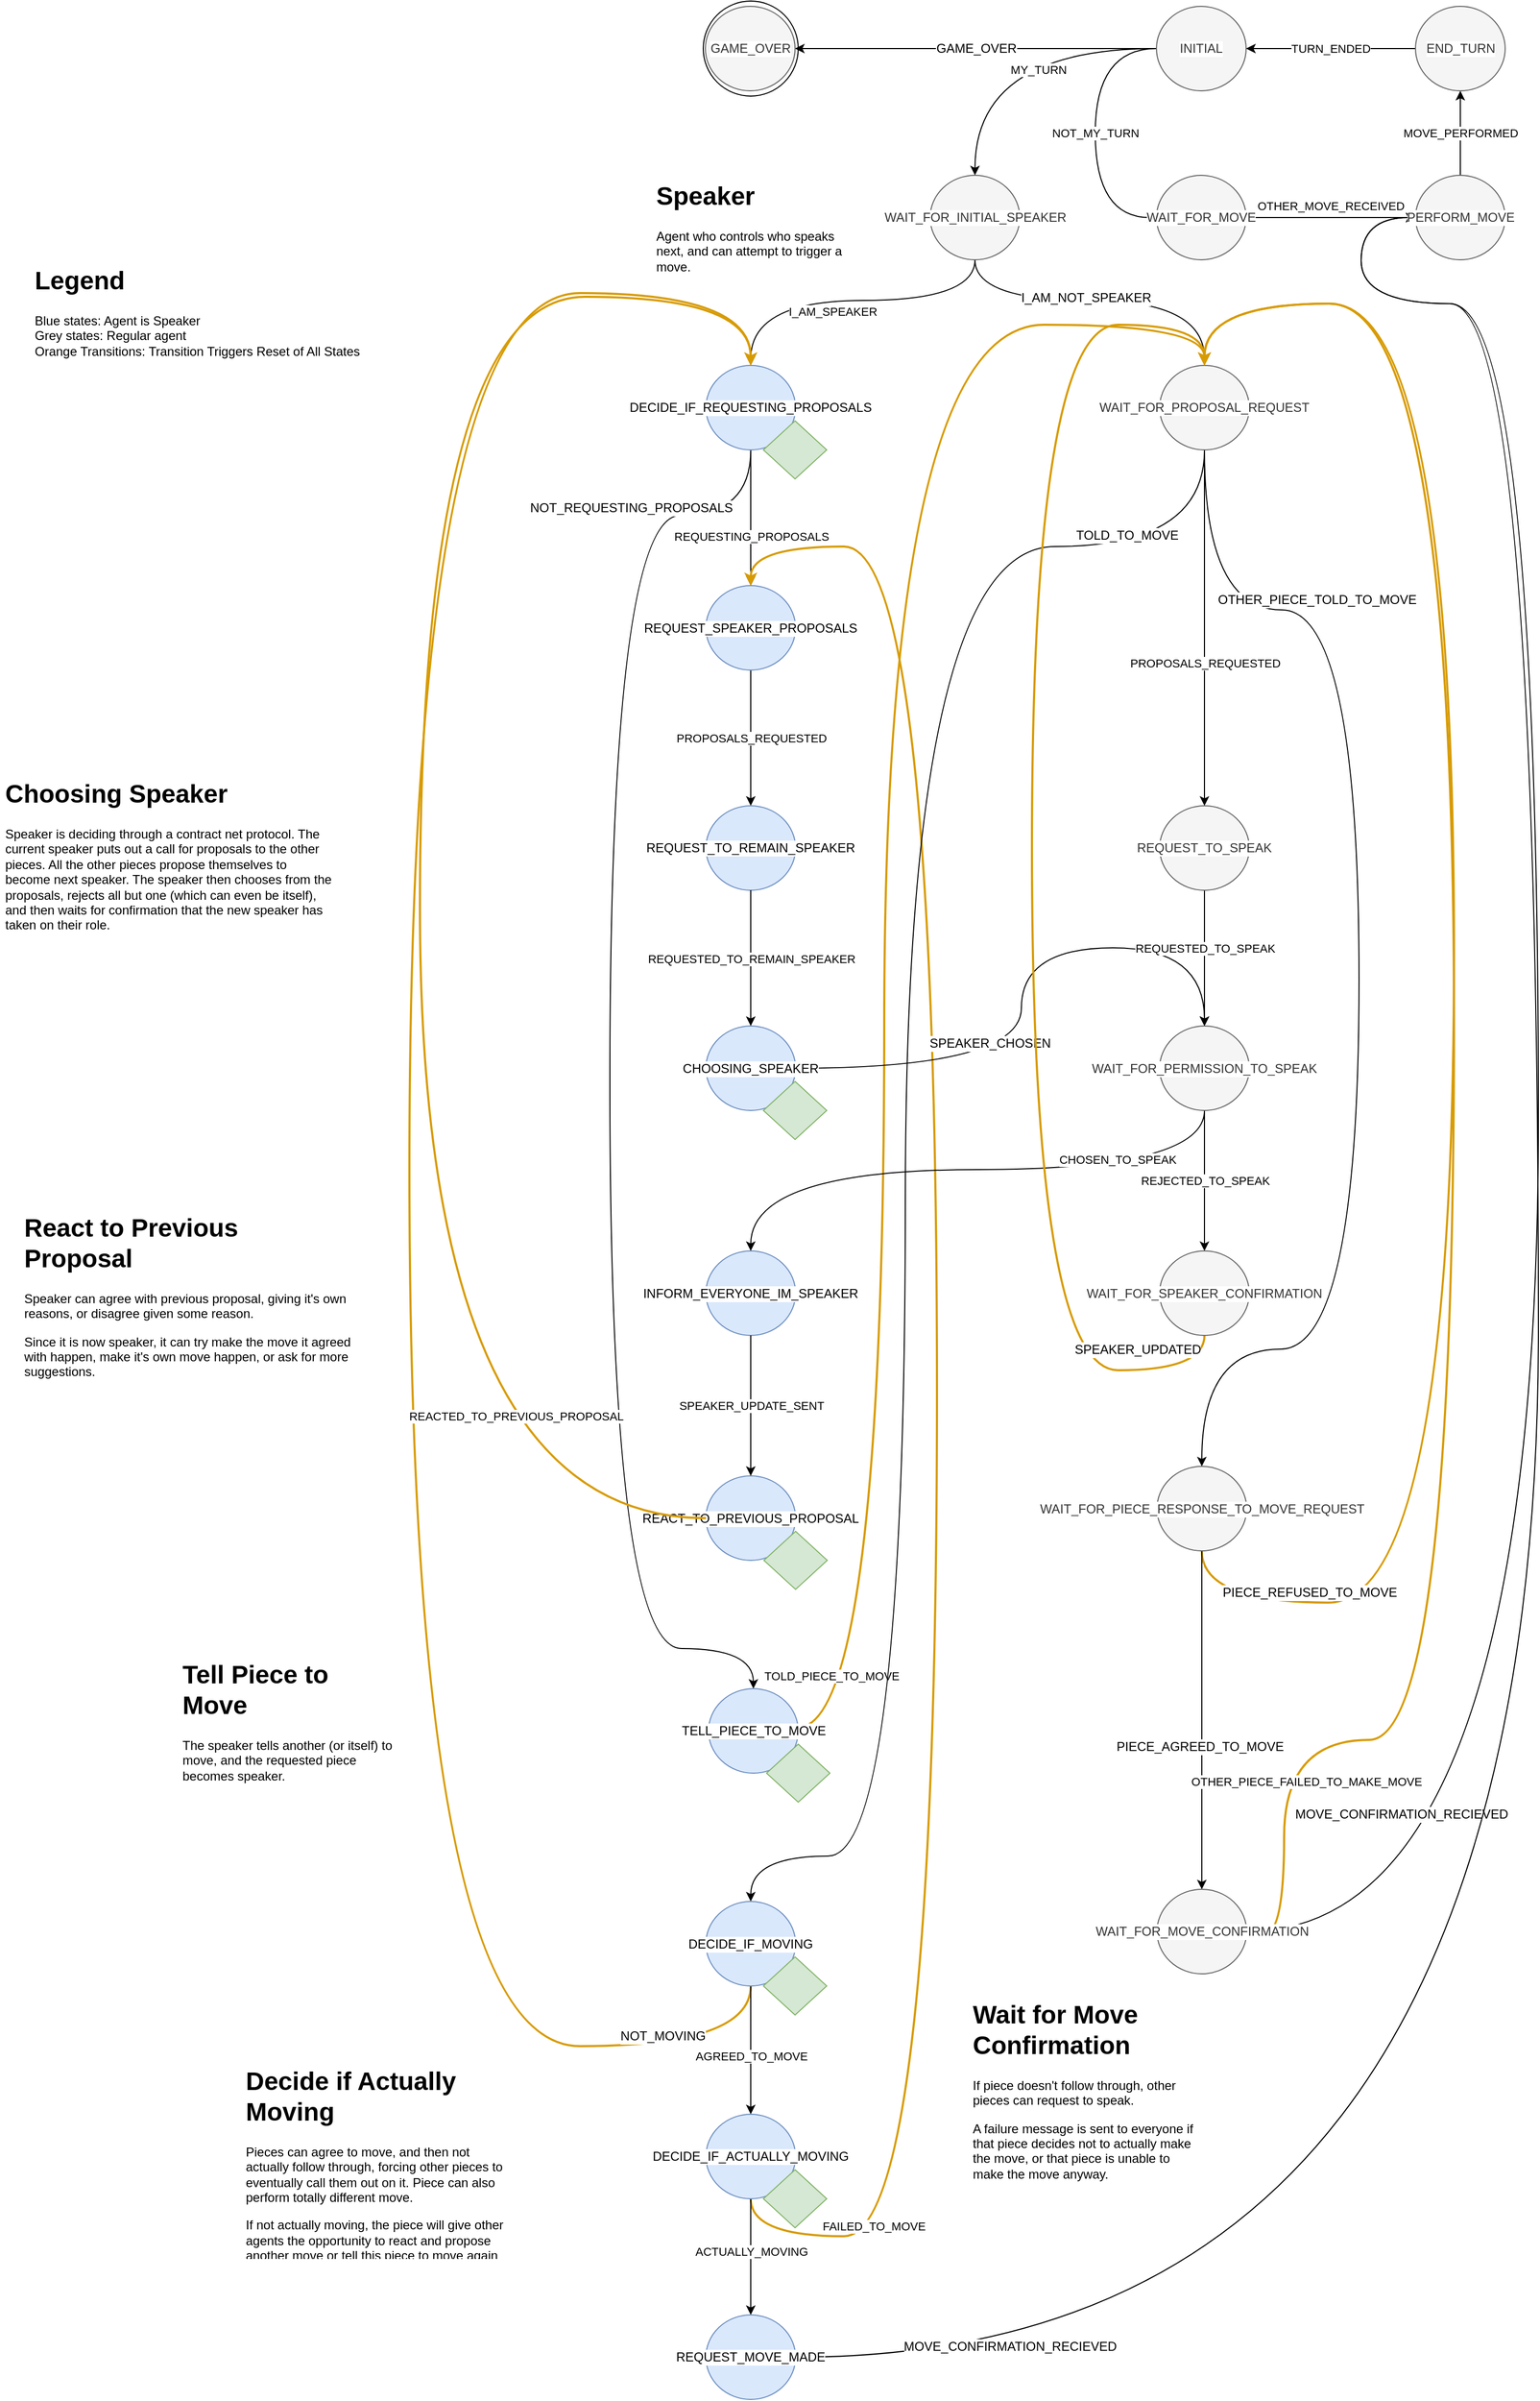 <mxfile version="12.2.2" type="device" pages="4"><diagram id="c7e31d6c-8c93-e1e8-7283-455b5fcfa418" name="PieceAgentFSA"><mxGraphModel dx="2507" dy="4268" grid="1" gridSize="10" guides="1" tooltips="1" connect="1" arrows="1" fold="1" page="1" pageScale="1" pageWidth="827" pageHeight="1169" math="0" shadow="0"><root><mxCell id="0"/><mxCell id="1" parent="0"/><mxCell id="B8U89k-QQX1wyNX6kiaQ-41" value="REACT_TO_PREVIOUS_PROPOSAL" style="ellipse;whiteSpace=wrap;html=1;verticalAlign=middle;align=center;fontFamily=Helvetica;labelBackgroundColor=#ffffff;fillColor=#dae8fc;strokeColor=#6c8ebf;" parent="1" vertex="1"><mxGeometry x="801" y="-903.5" width="85" height="80" as="geometry"/></mxCell><mxCell id="DuPfwHYzELNYSaNCDzLH-23" value="INFORM_EVERYONE_IM_SPEAKER" style="ellipse;whiteSpace=wrap;html=1;verticalAlign=middle;align=center;fontFamily=Helvetica;labelBackgroundColor=#ffffff;fillColor=#dae8fc;strokeColor=#6c8ebf;" parent="1" vertex="1"><mxGeometry x="801" y="-1116.5" width="85" height="80" as="geometry"/></mxCell><mxCell id="B8U89k-QQX1wyNX6kiaQ-22" value="" style="ellipse;whiteSpace=wrap;html=1;aspect=fixed;labelBackgroundColor=#ffffff;" parent="1" vertex="1"><mxGeometry x="798.5" y="-2300" width="90" height="90" as="geometry"/></mxCell><mxCell id="B8U89k-QQX1wyNX6kiaQ-9" value="MY_TURN" style="edgeStyle=orthogonalEdgeStyle;rounded=0;orthogonalLoop=1;jettySize=auto;html=1;curved=1;verticalAlign=middle;align=center;fontFamily=Helvetica;labelBackgroundColor=#ffffff;" parent="1" source="B8U89k-QQX1wyNX6kiaQ-13" target="B8U89k-QQX1wyNX6kiaQ-21" edge="1"><mxGeometry x="-0.231" y="20" relative="1" as="geometry"><mxPoint as="offset"/></mxGeometry></mxCell><mxCell id="B8U89k-QQX1wyNX6kiaQ-10" value="NOT_MY_TURN" style="edgeStyle=orthogonalEdgeStyle;rounded=0;orthogonalLoop=1;jettySize=auto;html=1;exitX=0;exitY=0.5;exitDx=0;exitDy=0;verticalAlign=middle;align=center;fontFamily=Helvetica;labelBackgroundColor=#ffffff;curved=1;entryX=0;entryY=0.5;entryDx=0;entryDy=0;" parent="1" source="B8U89k-QQX1wyNX6kiaQ-13" target="B8U89k-QQX1wyNX6kiaQ-16" edge="1"><mxGeometry relative="1" as="geometry"><Array as="points"><mxPoint x="1170" y="-2255.5"/><mxPoint x="1170" y="-2095.5"/></Array></mxGeometry></mxCell><mxCell id="B8U89k-QQX1wyNX6kiaQ-11" value="" style="edgeStyle=orthogonalEdgeStyle;curved=1;rounded=0;orthogonalLoop=1;jettySize=auto;html=1;verticalAlign=middle;align=center;fontFamily=Helvetica;labelBackgroundColor=#ffffff;entryX=1;entryY=0.5;entryDx=0;entryDy=0;" parent="1" source="B8U89k-QQX1wyNX6kiaQ-13" target="B8U89k-QQX1wyNX6kiaQ-14" edge="1"><mxGeometry relative="1" as="geometry"/></mxCell><mxCell id="B8U89k-QQX1wyNX6kiaQ-12" value="GAME_OVER" style="text;html=1;resizable=0;points=[];align=center;verticalAlign=middle;labelBackgroundColor=#ffffff;fontFamily=Helvetica;" parent="B8U89k-QQX1wyNX6kiaQ-11" vertex="1" connectable="0"><mxGeometry x="-0.135" y="1" relative="1" as="geometry"><mxPoint x="-23.5" y="-1" as="offset"/></mxGeometry></mxCell><mxCell id="B8U89k-QQX1wyNX6kiaQ-13" value="INITIAL" style="ellipse;whiteSpace=wrap;html=1;verticalAlign=middle;align=center;fontFamily=Helvetica;labelBackgroundColor=#ffffff;fillColor=#f5f5f5;strokeColor=#666666;fontColor=#333333;" parent="1" vertex="1"><mxGeometry x="1228" y="-2295" width="85" height="80" as="geometry"/></mxCell><mxCell id="B8U89k-QQX1wyNX6kiaQ-14" value="GAME_OVER" style="ellipse;whiteSpace=wrap;html=1;verticalAlign=middle;align=center;fontFamily=Helvetica;labelBackgroundColor=#ffffff;fillColor=#f5f5f5;strokeColor=#666666;fontColor=#333333;" parent="1" vertex="1"><mxGeometry x="800.5" y="-2295" width="85" height="80" as="geometry"/></mxCell><mxCell id="B8U89k-QQX1wyNX6kiaQ-15" value="OTHER_MOVE_RECEIVED" style="edgeStyle=orthogonalEdgeStyle;curved=1;rounded=0;orthogonalLoop=1;jettySize=auto;html=1;verticalAlign=middle;align=center;fontFamily=Helvetica;labelBackgroundColor=#ffffff;" parent="1" source="B8U89k-QQX1wyNX6kiaQ-16" target="B8U89k-QQX1wyNX6kiaQ-18" edge="1"><mxGeometry x="-0.006" y="11" relative="1" as="geometry"><mxPoint as="offset"/></mxGeometry></mxCell><mxCell id="B8U89k-QQX1wyNX6kiaQ-17" value="MOVE_PERFORMED" style="edgeStyle=orthogonalEdgeStyle;curved=1;rounded=0;orthogonalLoop=1;jettySize=auto;html=1;verticalAlign=middle;align=center;fontFamily=Helvetica;labelBackgroundColor=#ffffff;" parent="1" source="B8U89k-QQX1wyNX6kiaQ-18" target="B8U89k-QQX1wyNX6kiaQ-20" edge="1"><mxGeometry relative="1" as="geometry"/></mxCell><mxCell id="B8U89k-QQX1wyNX6kiaQ-19" value="TURN_ENDED" style="edgeStyle=orthogonalEdgeStyle;curved=1;rounded=0;orthogonalLoop=1;jettySize=auto;html=1;verticalAlign=middle;align=center;fontFamily=Helvetica;labelBackgroundColor=#ffffff;" parent="1" source="B8U89k-QQX1wyNX6kiaQ-20" target="B8U89k-QQX1wyNX6kiaQ-13" edge="1"><mxGeometry relative="1" as="geometry"/></mxCell><mxCell id="B8U89k-QQX1wyNX6kiaQ-20" value="END_TURN" style="ellipse;whiteSpace=wrap;html=1;verticalAlign=middle;align=center;fontFamily=Helvetica;labelBackgroundColor=#ffffff;fillColor=#f5f5f5;strokeColor=#666666;fontColor=#333333;" parent="1" vertex="1"><mxGeometry x="1473.5" y="-2295" width="85" height="80" as="geometry"/></mxCell><mxCell id="B8U89k-QQX1wyNX6kiaQ-24" value="I_AM_SPEAKER" style="edgeStyle=orthogonalEdgeStyle;curved=1;rounded=0;orthogonalLoop=1;jettySize=auto;html=1;exitX=0.5;exitY=1;exitDx=0;exitDy=0;entryX=0.5;entryY=0;entryDx=0;entryDy=0;labelBackgroundColor=#ffffff;" parent="1" source="B8U89k-QQX1wyNX6kiaQ-21" target="B8U89k-QQX1wyNX6kiaQ-23" edge="1"><mxGeometry x="0.111" y="10" relative="1" as="geometry"><Array as="points"><mxPoint x="1056" y="-2016.5"/><mxPoint x="843" y="-2016.5"/></Array><mxPoint as="offset"/></mxGeometry></mxCell><mxCell id="B8U89k-QQX1wyNX6kiaQ-26" style="edgeStyle=orthogonalEdgeStyle;curved=1;rounded=0;orthogonalLoop=1;jettySize=auto;html=1;exitX=0.5;exitY=1;exitDx=0;exitDy=0;entryX=0.5;entryY=0;entryDx=0;entryDy=0;labelBackgroundColor=#ffffff;" parent="1" source="B8U89k-QQX1wyNX6kiaQ-21" target="B8U89k-QQX1wyNX6kiaQ-25" edge="1"><mxGeometry relative="1" as="geometry"><Array as="points"><mxPoint x="1056" y="-2016.5"/><mxPoint x="1273" y="-2016.5"/></Array></mxGeometry></mxCell><mxCell id="B8U89k-QQX1wyNX6kiaQ-31" value="I_AM_NOT_SPEAKER" style="text;html=1;resizable=0;points=[];align=center;verticalAlign=middle;labelBackgroundColor=#ffffff;" parent="B8U89k-QQX1wyNX6kiaQ-26" vertex="1" connectable="0"><mxGeometry x="-0.201" y="-9" relative="1" as="geometry"><mxPoint x="16" y="-12" as="offset"/></mxGeometry></mxCell><mxCell id="B8U89k-QQX1wyNX6kiaQ-21" value="WAIT_FOR_INITIAL_SPEAKER" style="ellipse;whiteSpace=wrap;html=1;verticalAlign=middle;align=center;fontFamily=Helvetica;labelBackgroundColor=#ffffff;fillColor=#f5f5f5;strokeColor=#666666;fontColor=#333333;" parent="1" vertex="1"><mxGeometry x="1013.5" y="-2135" width="85" height="80" as="geometry"/></mxCell><mxCell id="B8U89k-QQX1wyNX6kiaQ-34" value="REQUESTING_PROPOSALS" style="edgeStyle=orthogonalEdgeStyle;curved=1;rounded=0;orthogonalLoop=1;jettySize=auto;html=1;entryX=0.5;entryY=0;entryDx=0;entryDy=0;exitX=0.5;exitY=1;exitDx=0;exitDy=0;labelBackgroundColor=#ffffff;" parent="1" source="B8U89k-QQX1wyNX6kiaQ-23" target="EVd-XFQ5idECIfsvShIt-5" edge="1"><mxGeometry x="0.266" relative="1" as="geometry"><mxPoint as="offset"/></mxGeometry></mxCell><mxCell id="B8U89k-QQX1wyNX6kiaQ-62" value="" style="edgeStyle=orthogonalEdgeStyle;curved=1;rounded=0;orthogonalLoop=1;jettySize=auto;html=1;endArrow=classic;endFill=1;exitX=0.5;exitY=1;exitDx=0;exitDy=0;entryX=0.5;entryY=0;entryDx=0;entryDy=0;labelBackgroundColor=#ffffff;" parent="1" source="B8U89k-QQX1wyNX6kiaQ-23" target="B8U89k-QQX1wyNX6kiaQ-61" edge="1"><mxGeometry relative="1" as="geometry"><mxPoint x="700" y="-1073.5" as="targetPoint"/><Array as="points"><mxPoint x="843" y="-1813"/><mxPoint x="710" y="-1813"/><mxPoint x="710" y="-740"/><mxPoint x="846" y="-740"/></Array></mxGeometry></mxCell><mxCell id="B8U89k-QQX1wyNX6kiaQ-71" value="NOT_REQUESTING_PROPOSALS" style="text;html=1;resizable=0;points=[];align=center;verticalAlign=middle;labelBackgroundColor=#ffffff;" parent="B8U89k-QQX1wyNX6kiaQ-62" vertex="1" connectable="0"><mxGeometry x="0.099" relative="1" as="geometry"><mxPoint x="20" y="-604" as="offset"/></mxGeometry></mxCell><mxCell id="B8U89k-QQX1wyNX6kiaQ-23" value="DECIDE_IF_REQUESTING_PROPOSALS" style="ellipse;whiteSpace=wrap;html=1;verticalAlign=middle;align=center;fontFamily=Helvetica;labelBackgroundColor=#ffffff;fillColor=#dae8fc;strokeColor=#6c8ebf;" parent="1" vertex="1"><mxGeometry x="801" y="-1955" width="85" height="80" as="geometry"/></mxCell><mxCell id="mPPoi1UOaDOXxjgAs8E4-17" value="TOLD_PIECE_TO_MOVE" style="edgeStyle=orthogonalEdgeStyle;curved=1;rounded=0;orthogonalLoop=1;jettySize=auto;html=1;exitX=0.987;exitY=0.464;exitDx=0;exitDy=0;entryX=0.5;entryY=0;entryDx=0;entryDy=0;labelBackgroundColor=#ffffff;exitPerimeter=0;fillColor=#ffe6cc;strokeColor=#d79b00;strokeWidth=2;" parent="1" source="B8U89k-QQX1wyNX6kiaQ-61" target="B8U89k-QQX1wyNX6kiaQ-25" edge="1"><mxGeometry x="-0.85" y="50" relative="1" as="geometry"><Array as="points"><mxPoint x="970" y="-664.5"/><mxPoint x="970" y="-1993.5"/><mxPoint x="1274" y="-1993.5"/></Array><mxPoint as="offset"/></mxGeometry></mxCell><mxCell id="mPPoi1UOaDOXxjgAs8E4-43" value="FAILED_TO_MOVE" style="edgeStyle=orthogonalEdgeStyle;curved=1;rounded=0;orthogonalLoop=1;jettySize=auto;html=1;exitX=0.5;exitY=1;exitDx=0;exitDy=0;entryX=0.5;entryY=0;entryDx=0;entryDy=0;labelBackgroundColor=#ffffff;fillColor=#ffe6cc;strokeColor=#d79b00;strokeWidth=2;" parent="1" source="mPPoi1UOaDOXxjgAs8E4-30" target="EVd-XFQ5idECIfsvShIt-5" edge="1"><mxGeometry x="-0.85" y="10" relative="1" as="geometry"><mxPoint x="844" y="-472.591" as="sourcePoint"/><Array as="points"><mxPoint x="843" y="-183.5"/><mxPoint x="1020" y="-183.5"/><mxPoint x="1020" y="-1783.5"/><mxPoint x="843" y="-1783.5"/></Array><mxPoint as="offset"/></mxGeometry></mxCell><mxCell id="B8U89k-QQX1wyNX6kiaQ-67" style="edgeStyle=orthogonalEdgeStyle;curved=1;rounded=0;orthogonalLoop=1;jettySize=auto;html=1;exitX=1;exitY=0.5;exitDx=0;exitDy=0;endArrow=classic;endFill=1;entryX=0.5;entryY=0;entryDx=0;entryDy=0;labelBackgroundColor=#ffffff;" parent="1" source="B8U89k-QQX1wyNX6kiaQ-33" target="B8U89k-QQX1wyNX6kiaQ-39" edge="1"><mxGeometry relative="1" as="geometry"><Array as="points"><mxPoint x="1100" y="-1289.5"/><mxPoint x="1100" y="-1403.5"/><mxPoint x="1273" y="-1403.5"/></Array><mxPoint x="1270" y="-1333.5" as="targetPoint"/></mxGeometry></mxCell><mxCell id="B8U89k-QQX1wyNX6kiaQ-68" value="SPEAKER_CHOSEN" style="text;html=1;resizable=0;points=[];align=center;verticalAlign=middle;labelBackgroundColor=#ffffff;" parent="B8U89k-QQX1wyNX6kiaQ-67" vertex="1" connectable="0"><mxGeometry x="-0.703" y="20" relative="1" as="geometry"><mxPoint x="98.5" y="-4" as="offset"/></mxGeometry></mxCell><mxCell id="B8U89k-QQX1wyNX6kiaQ-38" value="PROPOSALS_REQUESTED" style="edgeStyle=orthogonalEdgeStyle;curved=1;rounded=0;orthogonalLoop=1;jettySize=auto;html=1;labelBackgroundColor=#ffffff;" parent="1" source="B8U89k-QQX1wyNX6kiaQ-25" target="B8U89k-QQX1wyNX6kiaQ-37" edge="1"><mxGeometry x="0.196" relative="1" as="geometry"><mxPoint as="offset"/></mxGeometry></mxCell><mxCell id="mPPoi1UOaDOXxjgAs8E4-6" style="edgeStyle=orthogonalEdgeStyle;curved=1;rounded=0;orthogonalLoop=1;jettySize=auto;html=1;exitX=0.5;exitY=1;exitDx=0;exitDy=0;entryX=0.5;entryY=0;entryDx=0;entryDy=0;labelBackgroundColor=#ffffff;" parent="1" source="B8U89k-QQX1wyNX6kiaQ-25" target="mPPoi1UOaDOXxjgAs8E4-18" edge="1"><mxGeometry relative="1" as="geometry"><Array as="points"><mxPoint x="1273" y="-1723.5"/><mxPoint x="1420" y="-1723.5"/><mxPoint x="1420" y="-1023.5"/><mxPoint x="1271" y="-1023.5"/></Array></mxGeometry></mxCell><mxCell id="mPPoi1UOaDOXxjgAs8E4-15" value="OTHER_PIECE_TOLD_TO_MOVE" style="text;html=1;resizable=0;points=[];align=center;verticalAlign=middle;labelBackgroundColor=#ffffff;" parent="mPPoi1UOaDOXxjgAs8E4-6" vertex="1" connectable="0"><mxGeometry x="-0.323" y="-11" relative="1" as="geometry"><mxPoint x="-29" y="-137.5" as="offset"/></mxGeometry></mxCell><mxCell id="mPPoi1UOaDOXxjgAs8E4-13" style="edgeStyle=orthogonalEdgeStyle;curved=1;rounded=0;orthogonalLoop=1;jettySize=auto;html=1;exitX=0.5;exitY=1;exitDx=0;exitDy=0;entryX=0.5;entryY=0;entryDx=0;entryDy=0;labelBackgroundColor=#ffffff;" parent="1" source="B8U89k-QQX1wyNX6kiaQ-25" target="mPPoi1UOaDOXxjgAs8E4-14" edge="1"><mxGeometry relative="1" as="geometry"><mxPoint x="1070" y="-895.708" as="targetPoint"/><Array as="points"><mxPoint x="1274" y="-1783.5"/><mxPoint x="990" y="-1783.5"/><mxPoint x="990" y="-543.5"/><mxPoint x="844" y="-543.5"/></Array></mxGeometry></mxCell><mxCell id="mPPoi1UOaDOXxjgAs8E4-16" value="TOLD_TO_MOVE" style="text;html=1;resizable=0;points=[];align=center;verticalAlign=middle;labelBackgroundColor=#ffffff;" parent="mPPoi1UOaDOXxjgAs8E4-13" vertex="1" connectable="0"><mxGeometry x="-0.539" y="-30" relative="1" as="geometry"><mxPoint x="240" y="-52" as="offset"/></mxGeometry></mxCell><mxCell id="B8U89k-QQX1wyNX6kiaQ-25" value="WAIT_FOR_PROPOSAL_REQUEST" style="ellipse;whiteSpace=wrap;html=1;verticalAlign=middle;align=center;fontFamily=Helvetica;labelBackgroundColor=#ffffff;fillColor=#f5f5f5;strokeColor=#666666;fontColor=#333333;" parent="1" vertex="1"><mxGeometry x="1231" y="-1955" width="85" height="80" as="geometry"/></mxCell><mxCell id="mPPoi1UOaDOXxjgAs8E4-35" style="edgeStyle=orthogonalEdgeStyle;curved=1;rounded=0;orthogonalLoop=1;jettySize=auto;html=1;entryX=0.5;entryY=0;entryDx=0;entryDy=0;labelBackgroundColor=#ffffff;exitX=0.5;exitY=1;exitDx=0;exitDy=0;fillColor=#ffe6cc;strokeColor=#d79b00;strokeWidth=2;" parent="1" source="mPPoi1UOaDOXxjgAs8E4-18" target="B8U89k-QQX1wyNX6kiaQ-25" edge="1"><mxGeometry relative="1" as="geometry"><Array as="points"><mxPoint x="1271" y="-783.5"/><mxPoint x="1510" y="-783.5"/><mxPoint x="1510" y="-2013.5"/><mxPoint x="1273" y="-2013.5"/></Array><mxPoint x="1290" y="-832.5" as="sourcePoint"/></mxGeometry></mxCell><mxCell id="mPPoi1UOaDOXxjgAs8E4-36" value="PIECE_REFUSED_TO_MOVE" style="text;html=1;resizable=0;points=[];align=center;verticalAlign=middle;labelBackgroundColor=#ffffff;" parent="mPPoi1UOaDOXxjgAs8E4-35" vertex="1" connectable="0"><mxGeometry x="-0.786" y="-3" relative="1" as="geometry"><mxPoint x="-43.5" y="-13" as="offset"/></mxGeometry></mxCell><mxCell id="mPPoi1UOaDOXxjgAs8E4-38" style="edgeStyle=orthogonalEdgeStyle;curved=1;rounded=0;orthogonalLoop=1;jettySize=auto;html=1;exitX=0.5;exitY=1;exitDx=0;exitDy=0;entryX=0.5;entryY=0;entryDx=0;entryDy=0;labelBackgroundColor=#ffffff;" parent="1" source="mPPoi1UOaDOXxjgAs8E4-18" target="mPPoi1UOaDOXxjgAs8E4-37" edge="1"><mxGeometry relative="1" as="geometry"/></mxCell><mxCell id="mPPoi1UOaDOXxjgAs8E4-39" value="PIECE_AGREED_TO_MOVE" style="text;html=1;resizable=0;points=[];align=center;verticalAlign=middle;labelBackgroundColor=#ffffff;" parent="mPPoi1UOaDOXxjgAs8E4-38" vertex="1" connectable="0"><mxGeometry x="0.153" y="-2" relative="1" as="geometry"><mxPoint x="-0.5" y="0.5" as="offset"/></mxGeometry></mxCell><mxCell id="mPPoi1UOaDOXxjgAs8E4-18" value="WAIT_FOR_PIECE_RESPONSE_TO_MOVE_REQUEST" style="ellipse;whiteSpace=wrap;html=1;verticalAlign=middle;align=center;fontFamily=Helvetica;labelBackgroundColor=#ffffff;fillColor=#f5f5f5;strokeColor=#666666;fontColor=#333333;" parent="1" vertex="1"><mxGeometry x="1228.5" y="-912.5" width="85" height="80" as="geometry"/></mxCell><mxCell id="B8U89k-QQX1wyNX6kiaQ-40" value="REQUESTED_TO_SPEAK" style="edgeStyle=orthogonalEdgeStyle;curved=1;rounded=0;orthogonalLoop=1;jettySize=auto;html=1;labelBackgroundColor=#ffffff;" parent="1" source="B8U89k-QQX1wyNX6kiaQ-37" target="B8U89k-QQX1wyNX6kiaQ-39" edge="1"><mxGeometry x="-0.152" relative="1" as="geometry"><mxPoint as="offset"/></mxGeometry></mxCell><mxCell id="B8U89k-QQX1wyNX6kiaQ-37" value="REQUEST_TO_SPEAK" style="ellipse;whiteSpace=wrap;html=1;verticalAlign=middle;align=center;fontFamily=Helvetica;labelBackgroundColor=#ffffff;fillColor=#f5f5f5;strokeColor=#666666;fontColor=#333333;" parent="1" vertex="1"><mxGeometry x="1231" y="-1538" width="85" height="80" as="geometry"/></mxCell><mxCell id="B8U89k-QQX1wyNX6kiaQ-44" value="CHOSEN_TO_SPEAK" style="edgeStyle=orthogonalEdgeStyle;rounded=0;orthogonalLoop=1;jettySize=auto;html=1;entryX=0.5;entryY=0;entryDx=0;entryDy=0;curved=1;exitX=0.5;exitY=1;exitDx=0;exitDy=0;labelBackgroundColor=#ffffff;" parent="1" source="B8U89k-QQX1wyNX6kiaQ-39" target="DuPfwHYzELNYSaNCDzLH-23" edge="1"><mxGeometry x="-0.506" y="-10" relative="1" as="geometry"><mxPoint x="1270.5" y="-1458" as="sourcePoint"/><mxPoint x="843.412" y="-1538.559" as="targetPoint"/><Array as="points"><mxPoint x="1274" y="-1193.5"/><mxPoint x="843" y="-1193.5"/></Array><mxPoint as="offset"/></mxGeometry></mxCell><mxCell id="B8U89k-QQX1wyNX6kiaQ-47" value="REJECTED_TO_SPEAK" style="rounded=0;orthogonalLoop=1;jettySize=auto;html=1;entryX=0.5;entryY=0;entryDx=0;entryDy=0;edgeStyle=orthogonalEdgeStyle;curved=1;exitX=0.5;exitY=1;exitDx=0;exitDy=0;labelBackgroundColor=#ffffff;" parent="1" source="B8U89k-QQX1wyNX6kiaQ-39" target="DuPfwHYzELNYSaNCDzLH-22" edge="1"><mxGeometry x="-0.01" relative="1" as="geometry"><Array as="points"><mxPoint x="1274" y="-1223.5"/><mxPoint x="1274" y="-1223.5"/></Array><mxPoint as="offset"/><mxPoint x="1276" y="-1244.5" as="sourcePoint"/><mxPoint x="1275.471" y="-1116.147" as="targetPoint"/></mxGeometry></mxCell><mxCell id="B8U89k-QQX1wyNX6kiaQ-39" value="WAIT_FOR_PERMISSION_TO_SPEAK" style="ellipse;whiteSpace=wrap;html=1;verticalAlign=middle;align=center;fontFamily=Helvetica;labelBackgroundColor=#ffffff;fillColor=#f5f5f5;strokeColor=#666666;fontColor=#333333;" parent="1" vertex="1"><mxGeometry x="1231" y="-1329.5" width="85" height="80" as="geometry"/></mxCell><mxCell id="B8U89k-QQX1wyNX6kiaQ-50" value="&lt;h1&gt;Speaker&lt;/h1&gt;&lt;div&gt;Agent who controls who speaks next, and can attempt to trigger a move.&lt;/div&gt;" style="text;html=1;strokeColor=none;fillColor=none;spacing=5;spacingTop=-20;whiteSpace=wrap;overflow=hidden;rounded=0;labelBackgroundColor=#ffffff;" parent="1" vertex="1"><mxGeometry x="748.5" y="-2135" width="190" height="100" as="geometry"/></mxCell><mxCell id="B8U89k-QQX1wyNX6kiaQ-55" value="&lt;h1&gt;Legend&lt;/h1&gt;&lt;div&gt;Blue states: Agent is Speaker&lt;/div&gt;&lt;div&gt;Grey states: Regular agent&lt;/div&gt;&lt;div&gt;Orange Transitions: Transition Triggers Reset of All States&lt;/div&gt;" style="text;html=1;strokeColor=none;fillColor=none;spacing=5;spacingTop=-20;whiteSpace=wrap;overflow=hidden;rounded=0;labelBackgroundColor=#ffffff;" parent="1" vertex="1"><mxGeometry x="160" y="-2055" width="403" height="120" as="geometry"/></mxCell><mxCell id="mPPoi1UOaDOXxjgAs8E4-28" style="edgeStyle=orthogonalEdgeStyle;curved=1;rounded=0;orthogonalLoop=1;jettySize=auto;html=1;exitX=0.5;exitY=1;exitDx=0;exitDy=0;entryX=0.5;entryY=0;entryDx=0;entryDy=0;labelBackgroundColor=#ffffff;fillColor=#ffe6cc;strokeColor=#d79b00;strokeWidth=2;" parent="1" source="mPPoi1UOaDOXxjgAs8E4-14" target="B8U89k-QQX1wyNX6kiaQ-23" edge="1"><mxGeometry relative="1" as="geometry"><Array as="points"><mxPoint x="843" y="-363.5"/><mxPoint x="520" y="-363.5"/><mxPoint x="520" y="-2023.5"/><mxPoint x="843" y="-2023.5"/></Array></mxGeometry></mxCell><mxCell id="mPPoi1UOaDOXxjgAs8E4-29" value="NOT_MOVING" style="text;html=1;resizable=0;points=[];align=center;verticalAlign=middle;labelBackgroundColor=#ffffff;" parent="mPPoi1UOaDOXxjgAs8E4-28" vertex="1" connectable="0"><mxGeometry x="-0.862" y="-2" relative="1" as="geometry"><mxPoint x="27.5" y="-8" as="offset"/></mxGeometry></mxCell><mxCell id="mPPoi1UOaDOXxjgAs8E4-31" value="AGREED_TO_MOVE" style="edgeStyle=orthogonalEdgeStyle;curved=1;rounded=0;orthogonalLoop=1;jettySize=auto;html=1;labelBackgroundColor=#ffffff;" parent="1" source="mPPoi1UOaDOXxjgAs8E4-14" target="mPPoi1UOaDOXxjgAs8E4-30" edge="1"><mxGeometry x="0.091" relative="1" as="geometry"><mxPoint as="offset"/></mxGeometry></mxCell><mxCell id="mPPoi1UOaDOXxjgAs8E4-14" value="DECIDE_IF_MOVING" style="ellipse;whiteSpace=wrap;html=1;verticalAlign=middle;align=center;fontFamily=Helvetica;labelBackgroundColor=#ffffff;fillColor=#dae8fc;strokeColor=#6c8ebf;" parent="1" vertex="1"><mxGeometry x="801" y="-500.5" width="85" height="80" as="geometry"/></mxCell><mxCell id="mPPoi1UOaDOXxjgAs8E4-46" value="ACTUALLY_MOVING" style="edgeStyle=orthogonalEdgeStyle;curved=1;rounded=0;orthogonalLoop=1;jettySize=auto;html=1;exitX=0.5;exitY=1;exitDx=0;exitDy=0;entryX=0.5;entryY=0;entryDx=0;entryDy=0;labelBackgroundColor=#ffffff;" parent="1" source="mPPoi1UOaDOXxjgAs8E4-30" target="mPPoi1UOaDOXxjgAs8E4-45" edge="1"><mxGeometry x="-0.092" relative="1" as="geometry"><mxPoint as="offset"/></mxGeometry></mxCell><mxCell id="mPPoi1UOaDOXxjgAs8E4-30" value="DECIDE_IF_ACTUALLY_MOVING" style="ellipse;whiteSpace=wrap;html=1;verticalAlign=middle;align=center;fontFamily=Helvetica;labelBackgroundColor=#ffffff;fillColor=#dae8fc;strokeColor=#6c8ebf;" parent="1" vertex="1"><mxGeometry x="801" y="-299" width="85" height="80" as="geometry"/></mxCell><mxCell id="mPPoi1UOaDOXxjgAs8E4-23" value="&lt;h1&gt;React to Previous Proposal&lt;/h1&gt;&lt;p&gt;Speaker can agree with previous proposal, giving it's own reasons, or disagree given some reason.&lt;/p&gt;&lt;p&gt;Since it is now speaker, it can try make the move it agreed with happen, make it's own move happen, or ask for more suggestions.&lt;/p&gt;" style="text;html=1;strokeColor=none;fillColor=none;spacing=5;spacingTop=-20;whiteSpace=wrap;overflow=hidden;rounded=0;labelBackgroundColor=#ffffff;" parent="1" vertex="1"><mxGeometry x="150" y="-1158.5" width="320" height="169" as="geometry"/></mxCell><mxCell id="mPPoi1UOaDOXxjgAs8E4-24" value="&lt;h1&gt;Tell Piece to Move&lt;/h1&gt;&lt;p&gt;The speaker tells another (or itself) to move, and the requested piece becomes speaker.&lt;/p&gt;" style="text;html=1;strokeColor=none;fillColor=none;spacing=5;spacingTop=-20;whiteSpace=wrap;overflow=hidden;rounded=0;labelBackgroundColor=#ffffff;" parent="1" vertex="1"><mxGeometry x="300" y="-735" width="210" height="146" as="geometry"/></mxCell><mxCell id="mPPoi1UOaDOXxjgAs8E4-34" value="&lt;h1&gt;&lt;span&gt;Decide if Actually Moving&lt;/span&gt;&lt;/h1&gt;&lt;p&gt;Pieces can agree to move, and then not actually follow through, forcing other pieces to eventually call them out on it. Piece can also perform totally different move.&lt;/p&gt;&lt;p&gt;If not actually moving, the piece will give other agents the opportunity to react and propose another move or tell this piece to move again by triggering a speaker contract net again.&amp;nbsp;&lt;/p&gt;" style="text;html=1;strokeColor=none;fillColor=none;spacing=5;spacingTop=-20;whiteSpace=wrap;overflow=hidden;rounded=0;labelBackgroundColor=#ffffff;" parent="1" vertex="1"><mxGeometry x="360" y="-350" width="260" height="188" as="geometry"/></mxCell><mxCell id="mPPoi1UOaDOXxjgAs8E4-41" value="OTHER_PIECE_FAILED_TO_MAKE_MOVE" style="edgeStyle=orthogonalEdgeStyle;curved=1;rounded=0;orthogonalLoop=1;jettySize=auto;html=1;entryX=0.5;entryY=0;entryDx=0;entryDy=0;exitX=1;exitY=0.5;exitDx=0;exitDy=0;labelBackgroundColor=#ffffff;fillColor=#ffe6cc;strokeColor=#d79b00;strokeWidth=2;" parent="1" source="mPPoi1UOaDOXxjgAs8E4-37" target="B8U89k-QQX1wyNX6kiaQ-25" edge="1"><mxGeometry x="-0.822" y="-21" relative="1" as="geometry"><mxPoint x="1370" y="-1683.5" as="targetPoint"/><Array as="points"><mxPoint x="1314" y="-470.5"/><mxPoint x="1349" y="-470.5"/><mxPoint x="1349" y="-653.5"/><mxPoint x="1510" y="-653.5"/><mxPoint x="1510" y="-2013.5"/><mxPoint x="1274" y="-2013.5"/></Array><mxPoint as="offset"/></mxGeometry></mxCell><mxCell id="mPPoi1UOaDOXxjgAs8E4-42" style="edgeStyle=orthogonalEdgeStyle;curved=1;rounded=0;orthogonalLoop=1;jettySize=auto;html=1;exitX=1;exitY=0.5;exitDx=0;exitDy=0;entryX=0;entryY=0.5;entryDx=0;entryDy=0;labelBackgroundColor=#ffffff;" parent="1" source="mPPoi1UOaDOXxjgAs8E4-37" target="B8U89k-QQX1wyNX6kiaQ-18" edge="1"><mxGeometry relative="1" as="geometry"><Array as="points"><mxPoint x="1590" y="-471.5"/><mxPoint x="1590" y="-2013.5"/><mxPoint x="1422" y="-2013.5"/><mxPoint x="1422" y="-2095.5"/></Array></mxGeometry></mxCell><mxCell id="mPPoi1UOaDOXxjgAs8E4-48" value="MOVE_CONFIRMATION_RECIEVED" style="text;html=1;resizable=0;points=[];align=center;verticalAlign=middle;labelBackgroundColor=#ffffff;" parent="mPPoi1UOaDOXxjgAs8E4-42" vertex="1" connectable="0"><mxGeometry x="-0.845" y="60" relative="1" as="geometry"><mxPoint x="-17.5" y="-51" as="offset"/></mxGeometry></mxCell><mxCell id="mPPoi1UOaDOXxjgAs8E4-37" value="WAIT_FOR_MOVE_CONFIRMATION" style="ellipse;whiteSpace=wrap;html=1;verticalAlign=middle;align=center;fontFamily=Helvetica;labelBackgroundColor=#ffffff;fillColor=#f5f5f5;strokeColor=#666666;fontColor=#333333;" parent="1" vertex="1"><mxGeometry x="1228.5" y="-512" width="85" height="80" as="geometry"/></mxCell><mxCell id="mPPoi1UOaDOXxjgAs8E4-49" style="edgeStyle=orthogonalEdgeStyle;curved=1;rounded=0;orthogonalLoop=1;jettySize=auto;html=1;exitX=1;exitY=0.5;exitDx=0;exitDy=0;entryX=0;entryY=0.5;entryDx=0;entryDy=0;labelBackgroundColor=#ffffff;" parent="1" source="mPPoi1UOaDOXxjgAs8E4-45" target="B8U89k-QQX1wyNX6kiaQ-18" edge="1"><mxGeometry relative="1" as="geometry"><Array as="points"><mxPoint x="1590" y="-68.5"/><mxPoint x="1590" y="-2013.5"/><mxPoint x="1422" y="-2013.5"/><mxPoint x="1422" y="-2095.5"/></Array></mxGeometry></mxCell><mxCell id="mPPoi1UOaDOXxjgAs8E4-50" value="MOVE_CONFIRMATION_RECIEVED" style="text;html=1;resizable=0;points=[];align=center;verticalAlign=middle;labelBackgroundColor=#ffffff;" parent="mPPoi1UOaDOXxjgAs8E4-49" vertex="1" connectable="0"><mxGeometry x="-0.936" y="5" relative="1" as="geometry"><mxPoint x="108" y="-5" as="offset"/></mxGeometry></mxCell><mxCell id="mPPoi1UOaDOXxjgAs8E4-45" value="REQUEST_MOVE_MADE" style="ellipse;whiteSpace=wrap;html=1;verticalAlign=middle;align=center;fontFamily=Helvetica;labelBackgroundColor=#ffffff;fillColor=#dae8fc;strokeColor=#6c8ebf;" parent="1" vertex="1"><mxGeometry x="801" y="-109" width="85" height="80" as="geometry"/></mxCell><mxCell id="DuPfwHYzELNYSaNCDzLH-7" value="&lt;h1&gt;Wait for Move Confirmation&lt;/h1&gt;&lt;p&gt;If piece doesn't follow through, other pieces can request to speak.&lt;/p&gt;&lt;p&gt;A failure message is sent to everyone if that piece decides not to actually make the move, or that piece is unable to make the move anyway.&lt;/p&gt;" style="text;html=1;strokeColor=none;fillColor=none;spacing=5;spacingTop=-20;whiteSpace=wrap;overflow=hidden;rounded=0;labelBackgroundColor=#ffffff;" parent="1" vertex="1"><mxGeometry x="1048.5" y="-413.5" width="222" height="229" as="geometry"/></mxCell><mxCell id="DuPfwHYzELNYSaNCDzLH-20" style="edgeStyle=orthogonalEdgeStyle;curved=1;rounded=0;orthogonalLoop=1;jettySize=auto;html=1;exitX=0.5;exitY=1;exitDx=0;exitDy=0;entryX=0.5;entryY=0;entryDx=0;entryDy=0;endArrow=classic;endFill=1;labelBackgroundColor=#ffffff;fillColor=#ffe6cc;strokeColor=#d79b00;strokeWidth=2;" parent="1" source="DuPfwHYzELNYSaNCDzLH-22" target="B8U89k-QQX1wyNX6kiaQ-25" edge="1"><mxGeometry relative="1" as="geometry"><mxPoint x="843.412" y="-1458.559" as="sourcePoint"/><Array as="points"><mxPoint x="1274" y="-1003.5"/><mxPoint x="1110" y="-1003.5"/><mxPoint x="1110" y="-1993.5"/><mxPoint x="1274" y="-1993.5"/></Array></mxGeometry></mxCell><mxCell id="DuPfwHYzELNYSaNCDzLH-21" value="SPEAKER_UPDATED" style="text;html=1;resizable=0;points=[];align=center;verticalAlign=middle;labelBackgroundColor=#ffffff;" parent="DuPfwHYzELNYSaNCDzLH-20" vertex="1" connectable="0"><mxGeometry x="0.048" y="-2" relative="1" as="geometry"><mxPoint x="98" y="511.5" as="offset"/></mxGeometry></mxCell><mxCell id="DuPfwHYzELNYSaNCDzLH-17" value="SPEAKER_UPDATE_SENT" style="edgeStyle=orthogonalEdgeStyle;curved=1;rounded=0;orthogonalLoop=1;jettySize=auto;html=1;entryX=0.5;entryY=0;entryDx=0;entryDy=0;endArrow=classic;endFill=1;exitX=0.5;exitY=1;exitDx=0;exitDy=0;labelBackgroundColor=#ffffff;" parent="1" source="DuPfwHYzELNYSaNCDzLH-23" target="B8U89k-QQX1wyNX6kiaQ-41" edge="1"><mxGeometry x="0.002" relative="1" as="geometry"><mxPoint x="1200" y="-1076.5" as="sourcePoint"/><mxPoint as="offset"/></mxGeometry></mxCell><mxCell id="DuPfwHYzELNYSaNCDzLH-22" value="WAIT_FOR_SPEAKER_CONFIRMATION" style="ellipse;whiteSpace=wrap;html=1;verticalAlign=middle;align=center;fontFamily=Helvetica;labelBackgroundColor=#ffffff;fillColor=#f5f5f5;strokeColor=#666666;fontColor=#333333;" parent="1" vertex="1"><mxGeometry x="1231" y="-1116.5" width="85" height="80" as="geometry"/></mxCell><mxCell id="DuPfwHYzELNYSaNCDzLH-25" value="&lt;h1&gt;Choosing Speaker&lt;/h1&gt;&lt;p&gt;Speaker is deciding through a contract net protocol. The current speaker puts out a call for proposals to the other pieces. All the other pieces propose themselves to become next speaker. The speaker then chooses from the proposals, rejects all but one (which can even be itself), and then waits for confirmation that the new speaker has taken on their role.&lt;/p&gt;" style="text;html=1;strokeColor=none;fillColor=none;spacing=5;spacingTop=-20;whiteSpace=wrap;overflow=hidden;rounded=0;labelBackgroundColor=#ffffff;" parent="1" vertex="1"><mxGeometry x="132" y="-1569.5" width="320" height="169" as="geometry"/></mxCell><mxCell id="EVd-XFQ5idECIfsvShIt-6" value="PROPOSALS_REQUESTED" style="edgeStyle=orthogonalEdgeStyle;rounded=0;orthogonalLoop=1;jettySize=auto;html=1;exitX=0.5;exitY=1;exitDx=0;exitDy=0;curved=1;labelBackgroundColor=#ffffff;" parent="1" source="EVd-XFQ5idECIfsvShIt-5" target="EVd-XFQ5idECIfsvShIt-23" edge="1"><mxGeometry x="0.001" relative="1" as="geometry"><mxPoint as="offset"/></mxGeometry></mxCell><mxCell id="EVd-XFQ5idECIfsvShIt-5" value="REQUEST_SPEAKER_PROPOSALS" style="ellipse;whiteSpace=wrap;html=1;verticalAlign=middle;align=center;fontFamily=Helvetica;labelBackgroundColor=#ffffff;fillColor=#dae8fc;strokeColor=#6c8ebf;" parent="1" vertex="1"><mxGeometry x="801" y="-1746.5" width="85" height="80" as="geometry"/></mxCell><mxCell id="EVd-XFQ5idECIfsvShIt-23" value="REQUEST_TO_REMAIN_SPEAKER" style="ellipse;whiteSpace=wrap;html=1;verticalAlign=middle;align=center;fontFamily=Helvetica;labelBackgroundColor=#ffffff;fillColor=#dae8fc;strokeColor=#6c8ebf;" parent="1" vertex="1"><mxGeometry x="801" y="-1538" width="85" height="80" as="geometry"/></mxCell><mxCell id="B8U89k-QQX1wyNX6kiaQ-33" value="CHOOSING_SPEAKER" style="ellipse;whiteSpace=wrap;html=1;verticalAlign=middle;align=center;fontFamily=Helvetica;labelBackgroundColor=#ffffff;fillColor=#dae8fc;strokeColor=#6c8ebf;" parent="1" vertex="1"><mxGeometry x="801" y="-1329.5" width="85" height="80" as="geometry"/></mxCell><mxCell id="B8U89k-QQX1wyNX6kiaQ-61" value="TELL_PIECE_TO_MOVE" style="ellipse;whiteSpace=wrap;html=1;verticalAlign=middle;align=center;fontFamily=Helvetica;labelBackgroundColor=#ffffff;fillColor=#dae8fc;strokeColor=#6c8ebf;" parent="1" vertex="1"><mxGeometry x="803.5" y="-702" width="85" height="80" as="geometry"/></mxCell><mxCell id="B8U89k-QQX1wyNX6kiaQ-18" value="PERFORM_MOVE" style="ellipse;whiteSpace=wrap;html=1;verticalAlign=middle;align=center;fontFamily=Helvetica;labelBackgroundColor=#ffffff;fillColor=#f5f5f5;strokeColor=#666666;fontColor=#333333;" parent="1" vertex="1"><mxGeometry x="1473.5" y="-2135" width="85" height="80" as="geometry"/></mxCell><mxCell id="B8U89k-QQX1wyNX6kiaQ-16" value="WAIT_FOR_MOVE" style="ellipse;whiteSpace=wrap;html=1;verticalAlign=middle;align=center;fontFamily=Helvetica;labelBackgroundColor=#ffffff;fillColor=#f5f5f5;strokeColor=#666666;fontColor=#333333;" parent="1" vertex="1"><mxGeometry x="1228" y="-2135" width="85" height="80" as="geometry"/></mxCell><mxCell id="EVd-XFQ5idECIfsvShIt-24" value="REQUESTED_TO_REMAIN_SPEAKER" style="edgeStyle=orthogonalEdgeStyle;curved=1;rounded=0;orthogonalLoop=1;jettySize=auto;html=1;exitX=0.5;exitY=1;exitDx=0;exitDy=0;entryX=0.5;entryY=0;entryDx=0;entryDy=0;labelBackgroundColor=#ffffff;" parent="1" source="EVd-XFQ5idECIfsvShIt-23" target="B8U89k-QQX1wyNX6kiaQ-33" edge="1"><mxGeometry x="0.003" relative="1" as="geometry"><mxPoint as="offset"/></mxGeometry></mxCell><mxCell id="B8U89k-QQX1wyNX6kiaQ-59" value="REACTED_TO_PREVIOUS_PROPOSAL" style="edgeStyle=orthogonalEdgeStyle;rounded=0;orthogonalLoop=1;jettySize=auto;html=1;exitX=0;exitY=0.5;exitDx=0;exitDy=0;entryX=0.5;entryY=0;entryDx=0;entryDy=0;endArrow=classic;endFill=1;curved=1;labelBackgroundColor=#ffffff;fillColor=#ffe6cc;strokeColor=#d79b00;strokeWidth=2;" parent="1" source="B8U89k-QQX1wyNX6kiaQ-41" target="B8U89k-QQX1wyNX6kiaQ-23" edge="1"><mxGeometry x="-0.8" y="-97" relative="1" as="geometry"><Array as="points"><mxPoint x="530" y="-864"/><mxPoint x="530" y="-2020"/><mxPoint x="844" y="-2020"/></Array><mxPoint as="offset"/></mxGeometry></mxCell><mxCell id="ewt7v95r1hXRjQmBmEOG-1" value="" style="rhombus;whiteSpace=wrap;html=1;fillColor=#d5e8d4;strokeColor=#82b366;" parent="1" vertex="1"><mxGeometry x="855.5" y="-1902.5" width="60" height="55" as="geometry"/></mxCell><mxCell id="ewt7v95r1hXRjQmBmEOG-4" value="" style="rhombus;whiteSpace=wrap;html=1;fillColor=#d5e8d4;strokeColor=#82b366;" parent="1" vertex="1"><mxGeometry x="855.5" y="-1277" width="60" height="55" as="geometry"/></mxCell><mxCell id="ewt7v95r1hXRjQmBmEOG-6" value="" style="rhombus;whiteSpace=wrap;html=1;fillColor=#d5e8d4;strokeColor=#82b366;" parent="1" vertex="1"><mxGeometry x="856" y="-851" width="60" height="55" as="geometry"/></mxCell><mxCell id="ewt7v95r1hXRjQmBmEOG-7" value="" style="rhombus;whiteSpace=wrap;html=1;fillColor=#d5e8d4;strokeColor=#82b366;" parent="1" vertex="1"><mxGeometry x="858.5" y="-649.5" width="60" height="55" as="geometry"/></mxCell><mxCell id="ewt7v95r1hXRjQmBmEOG-8" value="" style="rhombus;whiteSpace=wrap;html=1;fillColor=#d5e8d4;strokeColor=#82b366;" parent="1" vertex="1"><mxGeometry x="855.5" y="-448" width="60" height="55" as="geometry"/></mxCell><mxCell id="ewt7v95r1hXRjQmBmEOG-9" value="" style="rhombus;whiteSpace=wrap;html=1;fillColor=#d5e8d4;strokeColor=#82b366;" parent="1" vertex="1"><mxGeometry x="855.5" y="-246.5" width="60" height="55" as="geometry"/></mxCell></root></mxGraphModel></diagram><diagram id="0Q4sVPOY2qG8XnRIzHGp" name="GameAgentFSA"><mxGraphModel dx="754" dy="836" grid="1" gridSize="10" guides="1" tooltips="1" connect="1" arrows="1" fold="1" page="1" pageScale="1" pageWidth="827" pageHeight="1169" math="0" shadow="0"><root><mxCell id="PDQghcsnh-nxnfEy3pBP-0"/><mxCell id="PDQghcsnh-nxnfEy3pBP-1" parent="PDQghcsnh-nxnfEy3pBP-0"/><mxCell id="PSxTCnkAR4d-wggvsBIW-0" value="" style="ellipse;whiteSpace=wrap;html=1;aspect=fixed;" parent="PDQghcsnh-nxnfEy3pBP-1" vertex="1"><mxGeometry x="1335" y="147.5" width="75" height="75" as="geometry"/></mxCell><mxCell id="PSxTCnkAR4d-wggvsBIW-1" value="" style="edgeStyle=orthogonalEdgeStyle;rounded=0;orthogonalLoop=1;jettySize=auto;html=1;" parent="PDQghcsnh-nxnfEy3pBP-1" source="PSxTCnkAR4d-wggvsBIW-2" target="PSxTCnkAR4d-wggvsBIW-7" edge="1"><mxGeometry relative="1" as="geometry"/></mxCell><mxCell id="PSxTCnkAR4d-wggvsBIW-2" value="" style="ellipse;html=1;shape=startState;fillColor=#000000;strokeColor=#ff0000;" parent="PDQghcsnh-nxnfEy3pBP-1" vertex="1"><mxGeometry x="1140" y="55" width="30" height="30" as="geometry"/></mxCell><mxCell id="PSxTCnkAR4d-wggvsBIW-3" value="" style="edgeStyle=orthogonalEdgeStyle;rounded=0;orthogonalLoop=1;jettySize=auto;html=1;" parent="PDQghcsnh-nxnfEy3pBP-1" source="PSxTCnkAR4d-wggvsBIW-7" target="PSxTCnkAR4d-wggvsBIW-14" edge="1"><mxGeometry relative="1" as="geometry"/></mxCell><mxCell id="PSxTCnkAR4d-wggvsBIW-4" value="" style="edgeStyle=orthogonalEdgeStyle;rounded=0;orthogonalLoop=1;jettySize=auto;html=1;curved=1;" parent="PDQghcsnh-nxnfEy3pBP-1" source="PSxTCnkAR4d-wggvsBIW-7" target="PSxTCnkAR4d-wggvsBIW-10" edge="1"><mxGeometry relative="1" as="geometry"/></mxCell><mxCell id="PSxTCnkAR4d-wggvsBIW-5" value="isAgentMove" style="text;html=1;resizable=0;points=[];align=center;verticalAlign=middle;labelBackgroundColor=#ffffff;" parent="PSxTCnkAR4d-wggvsBIW-4" vertex="1" connectable="0"><mxGeometry x="-0.316" relative="1" as="geometry"><mxPoint x="8.5" y="29.5" as="offset"/></mxGeometry></mxCell><mxCell id="PSxTCnkAR4d-wggvsBIW-6" value="gameComplete" style="edgeStyle=orthogonalEdgeStyle;curved=1;rounded=0;orthogonalLoop=1;jettySize=auto;html=1;" parent="PDQghcsnh-nxnfEy3pBP-1" source="PSxTCnkAR4d-wggvsBIW-7" target="PSxTCnkAR4d-wggvsBIW-8" edge="1"><mxGeometry relative="1" as="geometry"/></mxCell><mxCell id="PSxTCnkAR4d-wggvsBIW-7" value="init" style="ellipse;whiteSpace=wrap;html=1;" parent="PDQghcsnh-nxnfEy3pBP-1" vertex="1"><mxGeometry x="1112.5" y="145" width="85" height="80" as="geometry"/></mxCell><mxCell id="PSxTCnkAR4d-wggvsBIW-8" value="endgame" style="ellipse;whiteSpace=wrap;html=1;fillColor=none;" parent="PDQghcsnh-nxnfEy3pBP-1" vertex="1"><mxGeometry x="1327.5" y="140" width="90" height="90" as="geometry"/></mxCell><mxCell id="PSxTCnkAR4d-wggvsBIW-9" value="leaderAgentChosen" style="edgeStyle=orthogonalEdgeStyle;curved=1;rounded=0;orthogonalLoop=1;jettySize=auto;html=1;entryX=0.5;entryY=0;entryDx=0;entryDy=0;exitX=1;exitY=0.5;exitDx=0;exitDy=0;" parent="PDQghcsnh-nxnfEy3pBP-1" source="PSxTCnkAR4d-wggvsBIW-10" target="PSxTCnkAR4d-wggvsBIW-14" edge="1"><mxGeometry x="-0.17" relative="1" as="geometry"><mxPoint x="1475.0" y="185" as="targetPoint"/><Array as="points"><mxPoint x="1100" y="345"/><mxPoint x="1100" y="275"/><mxPoint x="1155" y="275"/></Array><mxPoint as="offset"/></mxGeometry></mxCell><mxCell id="PSxTCnkAR4d-wggvsBIW-10" value="inform ALL of leader agent" style="ellipse;whiteSpace=wrap;html=1;" parent="PDQghcsnh-nxnfEy3pBP-1" vertex="1"><mxGeometry x="981.5" y="305" width="85" height="80" as="geometry"/></mxCell><mxCell id="PSxTCnkAR4d-wggvsBIW-11" value="" style="edgeStyle=orthogonalEdgeStyle;rounded=0;orthogonalLoop=1;jettySize=auto;html=1;" parent="PDQghcsnh-nxnfEy3pBP-1" source="PSxTCnkAR4d-wggvsBIW-14" target="PSxTCnkAR4d-wggvsBIW-20" edge="1"><mxGeometry relative="1" as="geometry"/></mxCell><mxCell id="PSxTCnkAR4d-wggvsBIW-12" value="moveReceived" style="text;html=1;resizable=0;points=[];align=center;verticalAlign=middle;labelBackgroundColor=#ffffff;" parent="PSxTCnkAR4d-wggvsBIW-11" vertex="1" connectable="0"><mxGeometry x="0.136" relative="1" as="geometry"><mxPoint as="offset"/></mxGeometry></mxCell><mxCell id="PSxTCnkAR4d-wggvsBIW-13" value="noMoveReceived" style="edgeStyle=orthogonalEdgeStyle;rounded=0;orthogonalLoop=1;jettySize=auto;html=1;exitX=0.913;exitY=0.217;exitDx=0;exitDy=0;exitPerimeter=0;entryX=0.946;entryY=0.735;entryDx=0;entryDy=0;entryPerimeter=0;curved=1;" parent="PDQghcsnh-nxnfEy3pBP-1" source="PSxTCnkAR4d-wggvsBIW-14" target="PSxTCnkAR4d-wggvsBIW-14" edge="1"><mxGeometry x="0.451" y="-36" relative="1" as="geometry"><Array as="points"><mxPoint x="1220" y="322"/><mxPoint x="1220" y="364"/></Array><mxPoint x="30" y="17" as="offset"/></mxGeometry></mxCell><mxCell id="PSxTCnkAR4d-wggvsBIW-14" value="wait for move" style="ellipse;whiteSpace=wrap;html=1;" parent="PDQghcsnh-nxnfEy3pBP-1" vertex="1"><mxGeometry x="1112.5" y="305" width="85" height="80" as="geometry"/></mxCell><mxCell id="PSxTCnkAR4d-wggvsBIW-15" value="" style="edgeStyle=orthogonalEdgeStyle;rounded=0;orthogonalLoop=1;jettySize=auto;html=1;entryX=1;entryY=0.5;entryDx=0;entryDy=0;" parent="PDQghcsnh-nxnfEy3pBP-1" source="PSxTCnkAR4d-wggvsBIW-20" target="PSxTCnkAR4d-wggvsBIW-25" edge="1"><mxGeometry relative="1" as="geometry"><mxPoint x="1155" y="625" as="targetPoint"/><Array as="points"/></mxGeometry></mxCell><mxCell id="PSxTCnkAR4d-wggvsBIW-16" value="moveValid" style="text;html=1;resizable=0;points=[];align=center;verticalAlign=middle;labelBackgroundColor=#ffffff;" parent="PSxTCnkAR4d-wggvsBIW-15" vertex="1" connectable="0"><mxGeometry x="-0.126" y="2" relative="1" as="geometry"><mxPoint as="offset"/></mxGeometry></mxCell><mxCell id="PSxTCnkAR4d-wggvsBIW-17" value="moveInvalid" style="edgeStyle=orthogonalEdgeStyle;rounded=0;orthogonalLoop=1;jettySize=auto;html=1;entryX=0;entryY=0.5;entryDx=0;entryDy=0;" parent="PDQghcsnh-nxnfEy3pBP-1" source="PSxTCnkAR4d-wggvsBIW-20" target="PSxTCnkAR4d-wggvsBIW-22" edge="1"><mxGeometry relative="1" as="geometry"><mxPoint x="1277.5" y="505" as="targetPoint"/></mxGeometry></mxCell><mxCell id="PSxTCnkAR4d-wggvsBIW-18" style="edgeStyle=orthogonalEdgeStyle;rounded=0;orthogonalLoop=1;jettySize=auto;html=1;exitX=1;exitY=0;exitDx=0;exitDy=0;entryX=0.5;entryY=0;entryDx=0;entryDy=0;curved=1;" parent="PDQghcsnh-nxnfEy3pBP-1" source="PSxTCnkAR4d-wggvsBIW-20" target="PSxTCnkAR4d-wggvsBIW-14" edge="1"><mxGeometry relative="1" as="geometry"><Array as="points"><mxPoint x="1185" y="425"/><mxPoint x="1310" y="425"/><mxPoint x="1310" y="285"/><mxPoint x="1155" y="285"/></Array></mxGeometry></mxCell><mxCell id="PSxTCnkAR4d-wggvsBIW-19" value="moveNotUnderstood" style="text;html=1;resizable=0;points=[];align=center;verticalAlign=middle;labelBackgroundColor=#ffffff;" parent="PSxTCnkAR4d-wggvsBIW-18" vertex="1" connectable="0"><mxGeometry x="-0.159" y="5" relative="1" as="geometry"><mxPoint as="offset"/></mxGeometry></mxCell><mxCell id="PSxTCnkAR4d-wggvsBIW-20" value="verify move" style="ellipse;whiteSpace=wrap;html=1;" parent="PDQghcsnh-nxnfEy3pBP-1" vertex="1"><mxGeometry x="1112.5" y="465" width="85" height="80" as="geometry"/></mxCell><mxCell id="PSxTCnkAR4d-wggvsBIW-21" value="refusedToMove" style="edgeStyle=orthogonalEdgeStyle;rounded=0;orthogonalLoop=1;jettySize=auto;html=1;exitX=0.5;exitY=0;exitDx=0;exitDy=0;entryX=0.5;entryY=0;entryDx=0;entryDy=0;curved=1;" parent="PDQghcsnh-nxnfEy3pBP-1" source="PSxTCnkAR4d-wggvsBIW-22" target="PSxTCnkAR4d-wggvsBIW-14" edge="1"><mxGeometry x="0.147" y="10" relative="1" as="geometry"><Array as="points"><mxPoint x="1370" y="465"/><mxPoint x="1370" y="265"/><mxPoint x="1155" y="265"/></Array><mxPoint as="offset"/></mxGeometry></mxCell><mxCell id="PSxTCnkAR4d-wggvsBIW-22" value="send refuse response" style="ellipse;whiteSpace=wrap;html=1;" parent="PDQghcsnh-nxnfEy3pBP-1" vertex="1"><mxGeometry x="1330" y="465" width="85" height="80" as="geometry"/></mxCell><mxCell id="PSxTCnkAR4d-wggvsBIW-23" style="edgeStyle=orthogonalEdgeStyle;curved=1;rounded=0;orthogonalLoop=1;jettySize=auto;html=1;exitX=0.5;exitY=0;exitDx=0;exitDy=0;entryX=0.5;entryY=1;entryDx=0;entryDy=0;" parent="PDQghcsnh-nxnfEy3pBP-1" source="PSxTCnkAR4d-wggvsBIW-25" target="PSxTCnkAR4d-wggvsBIW-27" edge="1"><mxGeometry relative="1" as="geometry"><Array as="points"><mxPoint x="892" y="445"/><mxPoint x="892" y="445"/></Array></mxGeometry></mxCell><mxCell id="PSxTCnkAR4d-wggvsBIW-24" value="agreedToMove" style="text;html=1;resizable=0;points=[];align=center;verticalAlign=middle;labelBackgroundColor=#ffffff;" parent="PSxTCnkAR4d-wggvsBIW-23" vertex="1" connectable="0"><mxGeometry x="-0.17" y="-15" relative="1" as="geometry"><mxPoint x="-14.5" y="-7" as="offset"/></mxGeometry></mxCell><mxCell id="PSxTCnkAR4d-wggvsBIW-25" value="send agree response" style="ellipse;whiteSpace=wrap;html=1;" parent="PDQghcsnh-nxnfEy3pBP-1" vertex="1"><mxGeometry x="850" y="465" width="85" height="80" as="geometry"/></mxCell><mxCell id="PSxTCnkAR4d-wggvsBIW-26" value="performedMove" style="edgeStyle=orthogonalEdgeStyle;curved=1;rounded=0;orthogonalLoop=1;jettySize=auto;html=1;" parent="PDQghcsnh-nxnfEy3pBP-1" source="PSxTCnkAR4d-wggvsBIW-27" target="PSxTCnkAR4d-wggvsBIW-29" edge="1"><mxGeometry relative="1" as="geometry"/></mxCell><mxCell id="PSxTCnkAR4d-wggvsBIW-27" value="perform move" style="ellipse;whiteSpace=wrap;html=1;" parent="PDQghcsnh-nxnfEy3pBP-1" vertex="1"><mxGeometry x="850" y="305" width="85" height="80" as="geometry"/></mxCell><mxCell id="PSxTCnkAR4d-wggvsBIW-28" value="sentMoveInform" style="edgeStyle=orthogonalEdgeStyle;curved=1;rounded=0;orthogonalLoop=1;jettySize=auto;html=1;exitX=0.5;exitY=0;exitDx=0;exitDy=0;entryX=0.5;entryY=0;entryDx=0;entryDy=0;" parent="PDQghcsnh-nxnfEy3pBP-1" source="PSxTCnkAR4d-wggvsBIW-29" target="PSxTCnkAR4d-wggvsBIW-7" edge="1"><mxGeometry relative="1" as="geometry"><Array as="points"><mxPoint x="893" y="95"/><mxPoint x="1155" y="95"/></Array></mxGeometry></mxCell><mxCell id="PSxTCnkAR4d-wggvsBIW-29" value="send inform message(s)" style="ellipse;whiteSpace=wrap;html=1;" parent="PDQghcsnh-nxnfEy3pBP-1" vertex="1"><mxGeometry x="850" y="145" width="85" height="80" as="geometry"/></mxCell><mxCell id="PSxTCnkAR4d-wggvsBIW-30" value="isHumanMove" style="text;html=1;resizable=0;points=[];autosize=1;align=left;verticalAlign=top;spacingTop=-4;" parent="PDQghcsnh-nxnfEy3pBP-1" vertex="1"><mxGeometry x="1117.5" y="245" width="90" height="20" as="geometry"/></mxCell><mxCell id="PSxTCnkAR4d-wggvsBIW-31" value="Game Agent FSA" style="text;html=1;resizable=0;points=[];autosize=1;align=left;verticalAlign=top;spacingTop=-4;" parent="PDQghcsnh-nxnfEy3pBP-1" vertex="1"><mxGeometry x="1107.5" y="20" width="110" height="20" as="geometry"/></mxCell></root></mxGraphModel></diagram><diagram id="bdb5152c-0a66-c973-8c05-188d29792f79" name="SequenceDiagrams"><mxGraphModel dx="1581" dy="836" grid="1" gridSize="10" guides="1" tooltips="1" connect="1" arrows="1" fold="1" page="1" pageScale="1" pageWidth="827" pageHeight="1169" math="0" shadow="0"><root><mxCell id="0"/><mxCell id="1" parent="0"/><mxCell id="cpM3cXh_sn0goAgBgau8-40" value="loop" style="shape=umlFrame;whiteSpace=wrap;html=1;strokeColor=#000066;fillColor=#FF8000;fontFamily=Times New Roman;fontSize=9;fontColor=#000066;align=center;width=40;height=15;swimlaneFillColor=none;verticalAlign=middle;" parent="1" vertex="1"><mxGeometry x="322.5" y="290" width="231" height="80" as="geometry"/></mxCell><mxCell id="r9iUHJnk_mriyqsGY08E-88" value="" style="edgeStyle=orthogonalEdgeStyle;rounded=0;orthogonalLoop=1;jettySize=auto;html=1;fontFamily=Times New Roman;fontSize=10;" parent="1" edge="1"><mxGeometry relative="1" as="geometry"><mxPoint x="350" y="472" as="targetPoint"/><Array as="points"><mxPoint x="350" y="472"/></Array></mxGeometry></mxCell><mxCell id="r9iUHJnk_mriyqsGY08E-89" value="&lt;font color=&quot;#000066&quot; style=&quot;font-size: 10px;&quot;&gt;&lt;span style=&quot;font-size: 10px;&quot;&gt;request(makeMove)&lt;/span&gt;&lt;/font&gt;" style="text;html=1;resizable=0;points=[];align=center;verticalAlign=middle;labelBackgroundColor=#ffffff;fontFamily=Times New Roman;fontSize=10;" parent="r9iUHJnk_mriyqsGY08E-88" vertex="1" connectable="0"><mxGeometry x="-0.046" y="-1" relative="1" as="geometry"><mxPoint x="1.5" y="-13.5" as="offset"/></mxGeometry></mxCell><mxCell id="w7JpWe3M6NMAFn-PBujG-54" value="&lt;h1&gt;Human Move&lt;/h1&gt;" style="text;html=1;strokeColor=none;fillColor=none;align=center;verticalAlign=middle;whiteSpace=wrap;rounded=0;fontFamily=Times New Roman;fontSize=9;" parent="1" vertex="1"><mxGeometry x="203.5" y="420" width="131" height="20" as="geometry"/></mxCell><mxCell id="w7JpWe3M6NMAFn-PBujG-30" value="alt" style="shape=umlFrame;whiteSpace=wrap;html=1;strokeColor=#000066;fillColor=#FF8000;fontFamily=Times New Roman;fontSize=9;fontColor=#000066;align=center;width=40;height=15;swimlaneFillColor=none;" parent="1" vertex="1"><mxGeometry x="17.5" y="570" width="493" height="140" as="geometry"/></mxCell><mxCell id="w7JpWe3M6NMAFn-PBujG-31" value="" style="endArrow=none;dashed=1;html=1;fontFamily=Times New Roman;fontSize=9;exitX=1.004;exitY=0.448;exitDx=0;exitDy=0;exitPerimeter=0;dashPattern=1 2;entryX=-0.004;entryY=0.434;entryDx=0;entryDy=0;entryPerimeter=0;" parent="1" source="w7JpWe3M6NMAFn-PBujG-30" target="w7JpWe3M6NMAFn-PBujG-30" edge="1"><mxGeometry width="50" height="50" relative="1" as="geometry"><mxPoint x="370" y="590" as="sourcePoint"/><mxPoint x="-32" y="620" as="targetPoint"/><Array as="points"><mxPoint x="247.5" y="630"/></Array></mxGeometry></mxCell><mxCell id="r9iUHJnk_mriyqsGY08E-77" value="" style="shape=umlLifeline;participant=umlActor;perimeter=lifelinePerimeter;whiteSpace=wrap;html=1;container=1;collapsible=0;recursiveResize=0;verticalAlign=top;spacingTop=36;labelBackgroundColor=#ffffff;outlineConnect=0;strokeColor=#000066;fillColor=#FF8000;fontFamily=Times New Roman;fontSize=9;fontColor=#000066;" parent="1" vertex="1"><mxGeometry x="50" y="471" width="20" height="249" as="geometry"/></mxCell><mxCell id="r9iUHJnk_mriyqsGY08E-78" value="Client" style="text;html=1;resizable=0;points=[];autosize=1;align=center;verticalAlign=top;spacingTop=-4;fontSize=9;fontFamily=Times New Roman;fontColor=#000066;" parent="1" vertex="1"><mxGeometry x="35" y="440" width="50" height="20" as="geometry"/></mxCell><mxCell id="r9iUHJnk_mriyqsGY08E-81" value="&lt;div style=&quot;font-size: 9px;&quot;&gt;Gateway Agent&lt;/div&gt;" style="text;html=1;resizable=0;points=[];autosize=1;align=center;verticalAlign=top;spacingTop=-4;fontSize=9;fontFamily=Times New Roman;fontColor=#000066;" parent="1" vertex="1"><mxGeometry x="135" y="440" width="100" height="20" as="geometry"/></mxCell><mxCell id="r9iUHJnk_mriyqsGY08E-82" value="" style="shape=umlLifeline;participant=umlEntity;perimeter=lifelinePerimeter;whiteSpace=wrap;html=1;container=1;collapsible=0;recursiveResize=0;verticalAlign=top;spacingTop=36;labelBackgroundColor=#ffffff;outlineConnect=0;fontFamily=Times New Roman;fontSize=9;fontColor=#000066;align=center;strokeColor=#000066;fillColor=#FF8000;" parent="1" vertex="1"><mxGeometry x="322" y="471" width="45" height="249" as="geometry"/></mxCell><mxCell id="r9iUHJnk_mriyqsGY08E-83" value="" style="html=1;points=[];perimeter=orthogonalPerimeter;strokeColor=#000066;fillColor=#FF8000;fontFamily=Times New Roman;fontSize=9;fontColor=#000066;align=center;" parent="r9iUHJnk_mriyqsGY08E-82" vertex="1"><mxGeometry x="18" y="74" width="10" height="146" as="geometry"/></mxCell><mxCell id="r9iUHJnk_mriyqsGY08E-84" value="&lt;div style=&quot;text-align: center; font-size: 9px;&quot;&gt;Game Agent&lt;/div&gt;" style="text;html=1;resizable=0;points=[];autosize=1;align=center;verticalAlign=top;spacingTop=-4;fontSize=9;fontFamily=Times New Roman;fontColor=#000066;" parent="1" vertex="1"><mxGeometry x="299.5" y="440" width="90" height="20" as="geometry"/></mxCell><mxCell id="r9iUHJnk_mriyqsGY08E-85" value="&lt;font style=&quot;font-size: 9px;&quot;&gt;sendMove(gameId, move)&lt;/font&gt;" style="html=1;verticalAlign=bottom;endArrow=block;fontFamily=Times New Roman;fontSize=9;fontColor=#000066;entryX=0;entryY=0.053;entryDx=0;entryDy=0;entryPerimeter=0;" parent="1" source="r9iUHJnk_mriyqsGY08E-77" target="w7JpWe3M6NMAFn-PBujG-47" edge="1"><mxGeometry relative="1" as="geometry"><mxPoint x="105" y="540" as="sourcePoint"/><mxPoint x="175" y="540.0" as="targetPoint"/></mxGeometry></mxCell><mxCell id="r9iUHJnk_mriyqsGY08E-87" value="make move" style="html=1;verticalAlign=bottom;startArrow=oval;startFill=1;endArrow=block;startSize=8;strokeColor=#FF8000;fontFamily=Times New Roman;fontSize=9;fontColor=#000066;" parent="1" edge="1"><mxGeometry width="60" relative="1" as="geometry"><mxPoint x="10" y="532" as="sourcePoint"/><mxPoint x="59.5" y="532" as="targetPoint"/></mxGeometry></mxCell><mxCell id="r9iUHJnk_mriyqsGY08E-90" value="" style="shape=umlLifeline;participant=umlEntity;perimeter=lifelinePerimeter;whiteSpace=wrap;html=1;container=1;collapsible=0;recursiveResize=0;verticalAlign=top;spacingTop=36;labelBackgroundColor=#ffffff;outlineConnect=0;fontFamily=Times New Roman;fontSize=9;fontColor=#000066;align=center;strokeColor=#000066;fillColor=#FF8000;" parent="1" vertex="1"><mxGeometry x="470" y="470" width="45" height="250" as="geometry"/></mxCell><mxCell id="r9iUHJnk_mriyqsGY08E-95" value="&lt;div style=&quot;text-align: center; font-size: 9px;&quot;&gt;Piece Agent(s)&lt;/div&gt;" style="text;html=1;resizable=0;points=[];autosize=1;align=center;verticalAlign=top;spacingTop=-4;fontSize=9;fontFamily=Times New Roman;fontColor=#000066;" parent="1" vertex="1"><mxGeometry x="457.5" y="440" width="70" height="10" as="geometry"/></mxCell><mxCell id="r9iUHJnk_mriyqsGY08E-112" value="[move invalid]" style="text;html=1;resizable=0;points=[];autosize=1;align=left;verticalAlign=top;spacingTop=-4;fontSize=9;fontFamily=Times New Roman;" parent="1" vertex="1"><mxGeometry x="274.5" y="570" width="70" height="10" as="geometry"/></mxCell><mxCell id="w7JpWe3M6NMAFn-PBujG-4" value="" style="edgeStyle=orthogonalEdgeStyle;rounded=0;orthogonalLoop=1;jettySize=auto;html=1;fontFamily=Times New Roman;fontSize=9;dashed=1;entryX=1.119;entryY=0.402;entryDx=0;entryDy=0;entryPerimeter=0;exitX=-0.114;exitY=0.376;exitDx=0;exitDy=0;exitPerimeter=0;" parent="1" source="r9iUHJnk_mriyqsGY08E-83" target="w7JpWe3M6NMAFn-PBujG-47" edge="1"><mxGeometry relative="1" as="geometry"><mxPoint x="324.793" y="599.828" as="sourcePoint"/><mxPoint x="185" y="600" as="targetPoint"/><Array as="points"><mxPoint x="230" y="600"/></Array></mxGeometry></mxCell><mxCell id="w7JpWe3M6NMAFn-PBujG-5" value="refuse(makeMove)" style="text;html=1;resizable=0;points=[];align=center;verticalAlign=middle;labelBackgroundColor=#ffffff;fontFamily=Times New Roman;fontSize=9;" parent="w7JpWe3M6NMAFn-PBujG-4" vertex="1" connectable="0"><mxGeometry x="-0.135" relative="1" as="geometry"><mxPoint x="-17.5" y="-10" as="offset"/></mxGeometry></mxCell><mxCell id="w7JpWe3M6NMAFn-PBujG-33" value="" style="edgeStyle=orthogonalEdgeStyle;rounded=0;orthogonalLoop=1;jettySize=auto;html=1;fontFamily=Times New Roman;fontSize=9;dashed=1;" parent="1" target="r9iUHJnk_mriyqsGY08E-77" edge="1"><mxGeometry relative="1" as="geometry"><mxPoint x="174.586" y="607.517" as="sourcePoint"/><mxPoint x="77.5" y="607" as="targetPoint"/><Array as="points"><mxPoint x="88" y="607"/><mxPoint x="88" y="607"/></Array></mxGeometry></mxCell><mxCell id="w7JpWe3M6NMAFn-PBujG-34" value="return(error)" style="text;html=1;resizable=0;points=[];align=center;verticalAlign=middle;labelBackgroundColor=#ffffff;fontFamily=Times New Roman;fontSize=9;" parent="w7JpWe3M6NMAFn-PBujG-33" vertex="1" connectable="0"><mxGeometry x="-0.135" relative="1" as="geometry"><mxPoint x="-10" y="-7.5" as="offset"/></mxGeometry></mxCell><mxCell id="w7JpWe3M6NMAFn-PBujG-37" value="[else]" style="text;html=1;resizable=0;points=[];autosize=1;align=left;verticalAlign=top;spacingTop=-4;fontSize=9;fontFamily=Times New Roman;" parent="1" vertex="1"><mxGeometry x="309.5" y="630" width="40" height="10" as="geometry"/></mxCell><mxCell id="w7JpWe3M6NMAFn-PBujG-38" value="" style="edgeStyle=orthogonalEdgeStyle;rounded=0;orthogonalLoop=1;jettySize=auto;html=1;fontFamily=Times New Roman;fontSize=9;dashed=1;" parent="1" edge="1"><mxGeometry relative="1" as="geometry"><mxPoint x="174.4" y="690.6" as="sourcePoint"/><mxPoint x="60" y="690.2" as="targetPoint"/><Array as="points"><mxPoint x="80" y="690"/><mxPoint x="60" y="691"/></Array></mxGeometry></mxCell><mxCell id="w7JpWe3M6NMAFn-PBujG-39" value="return(move)" style="text;html=1;resizable=0;points=[];align=center;verticalAlign=middle;labelBackgroundColor=#ffffff;fontFamily=Times New Roman;fontSize=9;" parent="w7JpWe3M6NMAFn-PBujG-38" vertex="1" connectable="0"><mxGeometry x="-0.135" relative="1" as="geometry"><mxPoint x="-10" y="-7.5" as="offset"/></mxGeometry></mxCell><mxCell id="w7JpWe3M6NMAFn-PBujG-40" value="" style="edgeStyle=orthogonalEdgeStyle;rounded=0;orthogonalLoop=1;jettySize=auto;html=1;fontFamily=Times New Roman;fontSize=9;exitX=0.12;exitY=0.872;exitDx=0;exitDy=0;exitPerimeter=0;" parent="1" edge="1"><mxGeometry relative="1" as="geometry"><mxPoint x="350" y="680" as="sourcePoint"/><mxPoint x="490" y="680" as="targetPoint"/><Array as="points"/></mxGeometry></mxCell><mxCell id="w7JpWe3M6NMAFn-PBujG-41" value="inform(makeMove)" style="text;html=1;resizable=0;points=[];align=center;verticalAlign=middle;labelBackgroundColor=#ffffff;fontFamily=Times New Roman;fontSize=9;" parent="w7JpWe3M6NMAFn-PBujG-40" vertex="1" connectable="0"><mxGeometry x="-0.135" relative="1" as="geometry"><mxPoint x="9.5" y="-10" as="offset"/></mxGeometry></mxCell><mxCell id="w7JpWe3M6NMAFn-PBujG-42" value="" style="html=1;points=[];perimeter=orthogonalPerimeter;strokeColor=#000066;fillColor=#FF8000;fontFamily=Times New Roman;fontSize=9;fontColor=#000066;align=center;" parent="1" vertex="1"><mxGeometry x="490" y="670" width="10" height="30" as="geometry"/></mxCell><mxCell id="w7JpWe3M6NMAFn-PBujG-46" value="" style="shape=umlLifeline;participant=umlBoundary;perimeter=lifelinePerimeter;whiteSpace=wrap;html=1;container=1;collapsible=0;recursiveResize=0;verticalAlign=top;spacingTop=36;labelBackgroundColor=#ffffff;outlineConnect=0;fillColor=#FF8000;strokeColor=#000000;gradientColor=none;strokeWidth=1;size=40;fontFamily=Times New Roman;fontSize=9;" parent="1" vertex="1"><mxGeometry x="160" y="471" width="50" height="250" as="geometry"/></mxCell><mxCell id="w7JpWe3M6NMAFn-PBujG-47" value="" style="html=1;points=[];perimeter=orthogonalPerimeter;strokeColor=#000000;strokeWidth=1;fillColor=#FF8000;gradientColor=none;fontFamily=Times New Roman;fontSize=9;" parent="w7JpWe3M6NMAFn-PBujG-46" vertex="1"><mxGeometry x="21" y="60" width="10" height="170" as="geometry"/></mxCell><mxCell id="w7JpWe3M6NMAFn-PBujG-251" value="" style="edgeStyle=orthogonalEdgeStyle;rounded=0;orthogonalLoop=1;jettySize=auto;html=1;fontFamily=Times New Roman;fontSize=9;" parent="1" source="w7JpWe3M6NMAFn-PBujG-47" target="r9iUHJnk_mriyqsGY08E-83" edge="1"><mxGeometry relative="1" as="geometry"><mxPoint x="187.5" y="560" as="sourcePoint"/><mxPoint x="327.5" y="560" as="targetPoint"/><Array as="points"><mxPoint x="297.5" y="560"/><mxPoint x="297.5" y="560"/></Array></mxGeometry></mxCell><mxCell id="w7JpWe3M6NMAFn-PBujG-252" value="request(makeMove)" style="text;html=1;resizable=0;points=[];align=center;verticalAlign=middle;labelBackgroundColor=#ffffff;fontFamily=Times New Roman;fontSize=9;" parent="w7JpWe3M6NMAFn-PBujG-251" vertex="1" connectable="0"><mxGeometry x="-0.135" relative="1" as="geometry"><mxPoint x="9.5" y="-10" as="offset"/></mxGeometry></mxCell><mxCell id="w7JpWe3M6NMAFn-PBujG-6" value="" style="edgeStyle=orthogonalEdgeStyle;rounded=0;orthogonalLoop=1;jettySize=auto;html=1;fontFamily=Times New Roman;fontSize=9;dashed=1;exitX=0;exitY=0.788;exitDx=0;exitDy=0;exitPerimeter=0;" parent="1" source="r9iUHJnk_mriyqsGY08E-83" edge="1"><mxGeometry relative="1" as="geometry"><mxPoint x="330.8" y="660" as="sourcePoint"/><mxPoint x="186" y="660" as="targetPoint"/><Array as="points"/></mxGeometry></mxCell><mxCell id="w7JpWe3M6NMAFn-PBujG-7" value="agree(makeMove)" style="text;html=1;resizable=0;points=[];align=center;verticalAlign=middle;labelBackgroundColor=#ffffff;fontFamily=Times New Roman;fontSize=9;" parent="w7JpWe3M6NMAFn-PBujG-6" vertex="1" connectable="0"><mxGeometry x="-0.135" relative="1" as="geometry"><mxPoint x="-17.5" y="-10" as="offset"/></mxGeometry></mxCell><mxCell id="w7JpWe3M6NMAFn-PBujG-8" value="" style="edgeStyle=orthogonalEdgeStyle;rounded=0;orthogonalLoop=1;jettySize=auto;html=1;fontFamily=Times New Roman;fontSize=9;dashed=1;" parent="1" edge="1"><mxGeometry relative="1" as="geometry"><mxPoint x="341" y="680" as="sourcePoint"/><mxPoint x="185" y="680" as="targetPoint"/><Array as="points"/></mxGeometry></mxCell><mxCell id="w7JpWe3M6NMAFn-PBujG-9" value="inform(makeMove)" style="text;html=1;resizable=0;points=[];align=center;verticalAlign=middle;labelBackgroundColor=#ffffff;fontFamily=Times New Roman;fontSize=9;" parent="w7JpWe3M6NMAFn-PBujG-8" vertex="1" connectable="0"><mxGeometry x="-0.135" relative="1" as="geometry"><mxPoint x="-17.5" y="-10" as="offset"/></mxGeometry></mxCell><mxCell id="2750c62718d928d1-1" value="" style="shape=umlLifeline;participant=umlActor;perimeter=lifelinePerimeter;whiteSpace=wrap;html=1;container=1;collapsible=0;recursiveResize=0;verticalAlign=top;spacingTop=36;labelBackgroundColor=#ffffff;outlineConnect=0;strokeColor=#000066;fillColor=#FF8000;fontFamily=Times New Roman;fontSize=9;fontColor=#000066;" parent="1" vertex="1"><mxGeometry x="50" y="31" width="20" height="339" as="geometry"/></mxCell><mxCell id="2750c62718d928d1-2" value="Client" style="text;html=1;resizable=0;points=[];autosize=1;align=center;verticalAlign=top;spacingTop=-4;fontSize=9;fontFamily=Times New Roman;fontColor=#000066;" parent="1" vertex="1"><mxGeometry x="35" y="10" width="50" height="20" as="geometry"/></mxCell><mxCell id="2750c62718d928d1-4" value="&lt;div style=&quot;font-size: 9px;&quot;&gt;Gateway Agent&lt;/div&gt;" style="text;html=1;resizable=0;points=[];autosize=1;align=center;verticalAlign=top;spacingTop=-4;fontSize=9;fontFamily=Times New Roman;fontColor=#000066;" parent="1" vertex="1"><mxGeometry x="170" y="10" width="100" height="20" as="geometry"/></mxCell><mxCell id="2750c62718d928d1-9" value="&lt;div style=&quot;text-align: center; font-size: 9px;&quot;&gt;Game Agent&lt;/div&gt;" style="text;html=1;resizable=0;points=[];autosize=1;align=center;verticalAlign=top;spacingTop=-4;fontSize=9;fontFamily=Times New Roman;fontColor=#000066;" parent="1" vertex="1"><mxGeometry x="329" y="70" width="90" height="20" as="geometry"/></mxCell><mxCell id="2750c62718d928d1-18" value="&lt;font style=&quot;font-size: 9px;&quot;&gt;sendConfiguration(config)&lt;/font&gt;" style="html=1;verticalAlign=bottom;endArrow=block;fontFamily=Times New Roman;fontSize=9;fontColor=#000066;entryX=0.114;entryY=0.062;entryDx=0;entryDy=0;entryPerimeter=0;" parent="1" source="2750c62718d928d1-1" target="w7JpWe3M6NMAFn-PBujG-16" edge="1"><mxGeometry relative="1" as="geometry"><mxPoint x="105" y="100" as="sourcePoint"/><mxPoint x="175" y="100" as="targetPoint"/></mxGeometry></mxCell><mxCell id="2750c62718d928d1-115" value="submit" style="html=1;verticalAlign=bottom;startArrow=oval;startFill=1;endArrow=block;startSize=8;strokeColor=#FF8000;fontFamily=Times New Roman;fontSize=9;fontColor=#000066;" parent="1" edge="1"><mxGeometry width="60" relative="1" as="geometry"><mxPoint x="10" y="92" as="sourcePoint"/><mxPoint x="59.5" y="92" as="targetPoint"/></mxGeometry></mxCell><mxCell id="r9iUHJnk_mriyqsGY08E-9" value="&lt;div style=&quot;text-align: center; font-size: 9px;&quot;&gt;Piece Agent(s)&lt;/div&gt;" style="text;html=1;resizable=0;points=[];autosize=1;align=center;verticalAlign=top;spacingTop=-4;fontSize=9;fontFamily=Times New Roman;fontColor=#000066;" parent="1" vertex="1"><mxGeometry x="490" y="93" width="70" height="10" as="geometry"/></mxCell><mxCell id="r9iUHJnk_mriyqsGY08E-47" value="" style="edgeStyle=orthogonalEdgeStyle;rounded=0;orthogonalLoop=1;jettySize=auto;html=1;fontFamily=Times New Roman;fontSize=9;" parent="1" target="w7JpWe3M6NMAFn-PBujG-18" edge="1"><mxGeometry relative="1" as="geometry"><mxPoint x="219.5" y="150" as="sourcePoint"/><mxPoint x="364" y="150.172" as="targetPoint"/><Array as="points"><mxPoint x="330" y="150"/><mxPoint x="330" y="150"/></Array></mxGeometry></mxCell><mxCell id="r9iUHJnk_mriyqsGY08E-48" value="request(createGame)" style="text;html=1;resizable=0;points=[];align=center;verticalAlign=middle;labelBackgroundColor=#ffffff;fontFamily=Times New Roman;fontSize=9;" parent="r9iUHJnk_mriyqsGY08E-47" vertex="1" connectable="0"><mxGeometry x="-0.135" relative="1" as="geometry"><mxPoint x="0.5" y="-10" as="offset"/></mxGeometry></mxCell><mxCell id="r9iUHJnk_mriyqsGY08E-49" value="" style="edgeStyle=orthogonalEdgeStyle;rounded=0;orthogonalLoop=1;jettySize=auto;html=1;fontFamily=Times New Roman;fontSize=9;dashed=1;" parent="1" edge="1"><mxGeometry relative="1" as="geometry"><mxPoint x="374" y="170" as="sourcePoint"/><mxPoint x="220" y="170" as="targetPoint"/><Array as="points"/></mxGeometry></mxCell><mxCell id="r9iUHJnk_mriyqsGY08E-50" value="agree(createGame)" style="text;html=1;resizable=0;points=[];align=center;verticalAlign=middle;labelBackgroundColor=#ffffff;fontFamily=Times New Roman;fontSize=9;" parent="r9iUHJnk_mriyqsGY08E-49" vertex="1" connectable="0"><mxGeometry x="-0.135" relative="1" as="geometry"><mxPoint x="-17.5" y="-10" as="offset"/></mxGeometry></mxCell><mxCell id="r9iUHJnk_mriyqsGY08E-65" value="" style="edgeStyle=orthogonalEdgeStyle;rounded=0;orthogonalLoop=1;jettySize=auto;html=1;fontFamily=Times New Roman;fontSize=9;dashed=1;" parent="1" edge="1"><mxGeometry relative="1" as="geometry"><mxPoint x="369.845" y="279.828" as="sourcePoint"/><mxPoint x="225.017" y="279.828" as="targetPoint"/><Array as="points"><mxPoint x="225" y="280"/></Array></mxGeometry></mxCell><mxCell id="r9iUHJnk_mriyqsGY08E-66" value="inform(gameReady)" style="text;html=1;resizable=0;points=[];align=center;verticalAlign=middle;labelBackgroundColor=#ffffff;fontFamily=Times New Roman;fontSize=9;" parent="r9iUHJnk_mriyqsGY08E-65" vertex="1" connectable="0"><mxGeometry x="-0.135" relative="1" as="geometry"><mxPoint x="-17.5" y="-10" as="offset"/></mxGeometry></mxCell><mxCell id="r9iUHJnk_mriyqsGY08E-67" value="" style="edgeStyle=orthogonalEdgeStyle;rounded=0;orthogonalLoop=1;jettySize=auto;html=1;fontFamily=Times New Roman;fontSize=9;dashed=1;" parent="1" edge="1"><mxGeometry relative="1" as="geometry"><mxPoint x="378.397" y="279.828" as="sourcePoint"/><mxPoint x="523" y="280" as="targetPoint"/><Array as="points"><mxPoint x="378.5" y="280"/></Array></mxGeometry></mxCell><mxCell id="r9iUHJnk_mriyqsGY08E-68" value="inform(gameReady)" style="text;html=1;resizable=0;points=[];align=center;verticalAlign=middle;labelBackgroundColor=#ffffff;fontFamily=Times New Roman;fontSize=9;" parent="r9iUHJnk_mriyqsGY08E-67" vertex="1" connectable="0"><mxGeometry x="-0.135" relative="1" as="geometry"><mxPoint y="-9" as="offset"/></mxGeometry></mxCell><mxCell id="r9iUHJnk_mriyqsGY08E-70" value="" style="edgeStyle=orthogonalEdgeStyle;rounded=0;orthogonalLoop=1;jettySize=auto;html=1;fontFamily=Times New Roman;fontSize=9;dashed=1;exitX=-0.114;exitY=0.944;exitDx=0;exitDy=0;exitPerimeter=0;" parent="1" edge="1"><mxGeometry relative="1" as="geometry"><mxPoint x="215" y="290" as="sourcePoint"/><mxPoint x="60" y="290" as="targetPoint"/><Array as="points"><mxPoint x="60" y="290"/></Array></mxGeometry></mxCell><mxCell id="r9iUHJnk_mriyqsGY08E-71" value="return(gameId)" style="text;html=1;resizable=0;points=[];align=center;verticalAlign=middle;labelBackgroundColor=#ffffff;fontFamily=Times New Roman;fontSize=9;" parent="r9iUHJnk_mriyqsGY08E-70" vertex="1" connectable="0"><mxGeometry x="-0.135" relative="1" as="geometry"><mxPoint x="-28.5" y="-10" as="offset"/></mxGeometry></mxCell><mxCell id="w7JpWe3M6NMAFn-PBujG-15" value="" style="shape=umlLifeline;participant=umlBoundary;perimeter=lifelinePerimeter;whiteSpace=wrap;html=1;container=1;collapsible=0;recursiveResize=0;verticalAlign=top;spacingTop=36;labelBackgroundColor=#ffffff;outlineConnect=0;fillColor=#FF8000;strokeColor=#000000;gradientColor=none;strokeWidth=1;size=40;fontFamily=Times New Roman;fontSize=9;" parent="1" vertex="1"><mxGeometry x="195" y="30" width="50" height="340" as="geometry"/></mxCell><mxCell id="w7JpWe3M6NMAFn-PBujG-16" value="" style="html=1;points=[];perimeter=orthogonalPerimeter;strokeColor=#000000;strokeWidth=1;fillColor=#FF8000;gradientColor=none;fontFamily=Times New Roman;fontSize=9;" parent="w7JpWe3M6NMAFn-PBujG-15" vertex="1"><mxGeometry x="21" y="60" width="10" height="200" as="geometry"/></mxCell><mxCell id="w7JpWe3M6NMAFn-PBujG-17" value="" style="shape=umlLifeline;participant=umlEntity;perimeter=lifelinePerimeter;whiteSpace=wrap;html=1;container=1;collapsible=0;recursiveResize=0;verticalAlign=top;spacingTop=36;labelBackgroundColor=#ffffff;outlineConnect=0;strokeColor=#000000;strokeWidth=1;fillColor=#FF8000;gradientColor=none;fontFamily=Times New Roman;fontSize=9;" parent="1" vertex="1"><mxGeometry x="354" y="90" width="40" height="280" as="geometry"/></mxCell><mxCell id="cpM3cXh_sn0goAgBgau8-22" value="" style="html=1;points=[];perimeter=orthogonalPerimeter;strokeColor=#000000;strokeWidth=1;fillColor=#FF8000;gradientColor=none;fontFamily=Times New Roman;fontSize=9;direction=west;" parent="w7JpWe3M6NMAFn-PBujG-17" vertex="1"><mxGeometry x="15" y="220" width="10" height="30" as="geometry"/></mxCell><mxCell id="w7JpWe3M6NMAFn-PBujG-19" value="" style="edgeStyle=orthogonalEdgeStyle;rounded=0;orthogonalLoop=1;jettySize=auto;html=1;fontFamily=Times New Roman;fontSize=9;" parent="1" source="w7JpWe3M6NMAFn-PBujG-16" edge="1"><mxGeometry relative="1" as="geometry"><Array as="points"><mxPoint x="260" y="130"/><mxPoint x="260" y="130"/></Array><mxPoint x="374" y="130" as="targetPoint"/></mxGeometry></mxCell><mxCell id="w7JpWe3M6NMAFn-PBujG-20" value="createGameAgent(config)" style="text;html=1;resizable=0;points=[];align=center;verticalAlign=middle;labelBackgroundColor=#ffffff;fontSize=9;fontFamily=Times New Roman;" parent="w7JpWe3M6NMAFn-PBujG-19" vertex="1" connectable="0"><mxGeometry x="-0.094" y="3" relative="1" as="geometry"><mxPoint as="offset"/></mxGeometry></mxCell><mxCell id="w7JpWe3M6NMAFn-PBujG-22" value="" style="shape=umlLifeline;participant=umlEntity;perimeter=lifelinePerimeter;whiteSpace=wrap;html=1;container=1;collapsible=0;recursiveResize=0;verticalAlign=top;spacingTop=36;labelBackgroundColor=#ffffff;outlineConnect=0;strokeColor=#000000;strokeWidth=1;fillColor=#FF8000;gradientColor=none;fontFamily=Times New Roman;fontSize=9;" parent="1" vertex="1"><mxGeometry x="505" y="113" width="40" height="257" as="geometry"/></mxCell><mxCell id="w7JpWe3M6NMAFn-PBujG-24" value="" style="html=1;points=[];perimeter=orthogonalPerimeter;strokeColor=#000000;strokeWidth=1;fillColor=#FF8000;gradientColor=none;fontFamily=Times New Roman;fontSize=9;" parent="w7JpWe3M6NMAFn-PBujG-22" vertex="1"><mxGeometry x="15" y="77" width="10" height="63" as="geometry"/></mxCell><mxCell id="w7JpWe3M6NMAFn-PBujG-51" value="" style="html=1;points=[];perimeter=orthogonalPerimeter;strokeColor=#000000;strokeWidth=1;fillColor=#FF8000;gradientColor=none;fontFamily=Times New Roman;fontSize=9;" parent="w7JpWe3M6NMAFn-PBujG-22" vertex="1"><mxGeometry x="15" y="166" width="10" height="4" as="geometry"/></mxCell><mxCell id="w7JpWe3M6NMAFn-PBujG-53" value="&lt;h1&gt;Game Creation&lt;/h1&gt;" style="text;html=1;strokeColor=none;fillColor=none;align=center;verticalAlign=middle;whiteSpace=wrap;rounded=0;fontFamily=Times New Roman;fontSize=9;" parent="1" vertex="1"><mxGeometry x="320" y="30" width="131" height="20" as="geometry"/></mxCell><mxCell id="w7JpWe3M6NMAFn-PBujG-18" value="" style="html=1;points=[];perimeter=orthogonalPerimeter;strokeColor=#000000;strokeWidth=1;fillColor=#FF8000;gradientColor=none;fontFamily=Times New Roman;fontSize=9;" parent="1" vertex="1"><mxGeometry x="369" y="140" width="10" height="140" as="geometry"/></mxCell><mxCell id="w7JpWe3M6NMAFn-PBujG-48" value="loop" style="shape=umlFrame;whiteSpace=wrap;html=1;strokeColor=#000066;fillColor=#FF8000;fontFamily=Times New Roman;fontSize=9;fontColor=#000066;align=center;width=40;height=15;swimlaneFillColor=none;verticalAlign=middle;" parent="1" vertex="1"><mxGeometry x="320" y="179" width="231" height="80" as="geometry"/></mxCell><mxCell id="r9iUHJnk_mriyqsGY08E-53" value="" style="edgeStyle=orthogonalEdgeStyle;rounded=0;orthogonalLoop=1;jettySize=auto;html=1;fontFamily=Times New Roman;fontSize=9;" parent="1" edge="1"><mxGeometry relative="1" as="geometry"><mxPoint x="519" y="220" as="sourcePoint"/><mxPoint x="377.897" y="219.672" as="targetPoint"/><Array as="points"><mxPoint x="519" y="220"/><mxPoint x="449" y="220"/></Array></mxGeometry></mxCell><mxCell id="r9iUHJnk_mriyqsGY08E-54" value="subscribe(gameReady)" style="text;html=1;resizable=0;points=[];align=center;verticalAlign=middle;labelBackgroundColor=#ffffff;fontFamily=Times New Roman;fontSize=9;" parent="r9iUHJnk_mriyqsGY08E-53" vertex="1" connectable="0"><mxGeometry x="-0.135" relative="1" as="geometry"><mxPoint x="-18.5" y="-10" as="offset"/></mxGeometry></mxCell><mxCell id="r9iUHJnk_mriyqsGY08E-57" value="" style="edgeStyle=orthogonalEdgeStyle;rounded=0;orthogonalLoop=1;jettySize=auto;html=1;fontFamily=Times New Roman;fontSize=9;dashed=1;" parent="1" edge="1"><mxGeometry relative="1" as="geometry"><mxPoint x="380" y="250.5" as="sourcePoint"/><mxPoint x="520" y="250" as="targetPoint"/><Array as="points"><mxPoint x="379.5" y="250"/></Array></mxGeometry></mxCell><mxCell id="r9iUHJnk_mriyqsGY08E-58" value="agree(subscribe(gameReady))" style="text;html=1;resizable=0;points=[];align=center;verticalAlign=middle;labelBackgroundColor=#ffffff;fontFamily=Times New Roman;fontSize=9;" parent="r9iUHJnk_mriyqsGY08E-57" vertex="1" connectable="0"><mxGeometry x="-0.135" relative="1" as="geometry"><mxPoint x="-2.5" y="-8.5" as="offset"/></mxGeometry></mxCell><mxCell id="w7JpWe3M6NMAFn-PBujG-25" value="" style="edgeStyle=orthogonalEdgeStyle;rounded=0;orthogonalLoop=1;jettySize=auto;html=1;fontFamily=Times New Roman;fontSize=9;entryX=-0.164;entryY=0.001;entryDx=0;entryDy=0;entryPerimeter=0;" parent="1" edge="1"><mxGeometry relative="1" as="geometry"><mxPoint x="379" y="194.167" as="sourcePoint"/><Array as="points"><mxPoint x="480" y="194"/><mxPoint x="480" y="194"/></Array><mxPoint x="518.333" y="194" as="targetPoint"/></mxGeometry></mxCell><mxCell id="w7JpWe3M6NMAFn-PBujG-26" value="spawnPieceAgent()" style="text;html=1;resizable=0;points=[];align=center;verticalAlign=middle;labelBackgroundColor=#ffffff;fontSize=9;fontFamily=Times New Roman;" parent="w7JpWe3M6NMAFn-PBujG-25" vertex="1" connectable="0"><mxGeometry x="0.404" y="55" relative="1" as="geometry"><mxPoint x="-34.5" y="50.5" as="offset"/></mxGeometry></mxCell><mxCell id="w7JpWe3M6NMAFn-PBujG-50" value="[until all &lt;br&gt;pieces &lt;br&gt;made]" style="text;html=1;resizable=0;points=[];autosize=1;align=left;verticalAlign=top;spacingTop=-4;fontSize=9;fontFamily=Times New Roman;" parent="1" vertex="1"><mxGeometry x="320" y="195" width="50" height="30" as="geometry"/></mxCell><mxCell id="cpM3cXh_sn0goAgBgau8-36" value="" style="edgeStyle=orthogonalEdgeStyle;rounded=0;orthogonalLoop=1;jettySize=auto;html=1;fontFamily=Times New Roman;fontSize=9;entryX=-0.164;entryY=0.001;entryDx=0;entryDy=0;entryPerimeter=0;" parent="1" edge="1"><mxGeometry relative="1" as="geometry"><mxPoint x="524" y="314" as="sourcePoint"/><Array as="points"><mxPoint x="524" y="314"/></Array><mxPoint x="379" y="314.333" as="targetPoint"/></mxGeometry></mxCell><mxCell id="cpM3cXh_sn0goAgBgau8-37" value="query-ref(?x (IsColour(x, mycolour)))" style="text;html=1;resizable=0;points=[];align=center;verticalAlign=middle;labelBackgroundColor=#ffffff;fontSize=9;fontFamily=Times New Roman;" parent="cpM3cXh_sn0goAgBgau8-36" vertex="1" connectable="0"><mxGeometry x="0.404" y="55" relative="1" as="geometry"><mxPoint x="26.5" y="-69.5" as="offset"/></mxGeometry></mxCell><mxCell id="cpM3cXh_sn0goAgBgau8-38" value="" style="edgeStyle=orthogonalEdgeStyle;rounded=0;orthogonalLoop=1;jettySize=auto;html=1;fontFamily=Times New Roman;fontSize=9;dashed=1;" parent="1" target="w7JpWe3M6NMAFn-PBujG-22" edge="1"><mxGeometry relative="1" as="geometry"><mxPoint x="378.333" y="339.667" as="sourcePoint"/><mxPoint x="523" y="340" as="targetPoint"/><Array as="points"><mxPoint x="480" y="340"/><mxPoint x="480" y="340"/></Array></mxGeometry></mxCell><mxCell id="cpM3cXh_sn0goAgBgau8-39" value="inform(piece[])" style="text;html=1;resizable=0;points=[];align=center;verticalAlign=middle;labelBackgroundColor=#ffffff;fontFamily=Times New Roman;fontSize=9;" parent="cpM3cXh_sn0goAgBgau8-38" vertex="1" connectable="0"><mxGeometry x="-0.135" relative="1" as="geometry"><mxPoint y="-9" as="offset"/></mxGeometry></mxCell><mxCell id="cpM3cXh_sn0goAgBgau8-42" value="[performed&lt;br&gt;by each &lt;br&gt;piece]" style="text;html=1;resizable=0;points=[];autosize=1;align=left;verticalAlign=top;spacingTop=-4;fontSize=9;fontFamily=Times New Roman;" parent="1" vertex="1"><mxGeometry x="324" y="310" width="60" height="30" as="geometry"/></mxCell><mxCell id="sA9OiOowY3AqDvk_fqBR-13" value="&lt;div style=&quot;text-align: center; font-size: 9px;&quot;&gt;Game Agent&lt;/div&gt;" style="text;html=1;resizable=0;points=[];autosize=1;align=center;verticalAlign=top;spacingTop=-4;fontSize=9;fontFamily=Times New Roman;fontColor=#000066;" parent="1" vertex="1"><mxGeometry x="517" y="720" width="90" height="20" as="geometry"/></mxCell><mxCell id="sA9OiOowY3AqDvk_fqBR-14" value="&lt;div style=&quot;text-align: center; font-size: 9px;&quot;&gt;Piece Agent(s)&lt;/div&gt;" style="text;html=1;resizable=0;points=[];autosize=1;align=center;verticalAlign=top;spacingTop=-4;fontSize=9;fontFamily=Times New Roman;fontColor=#000066;" parent="1" vertex="1"><mxGeometry x="748" y="725" width="70" height="10" as="geometry"/></mxCell><mxCell id="sA9OiOowY3AqDvk_fqBR-18" value="" style="edgeStyle=orthogonalEdgeStyle;rounded=0;orthogonalLoop=1;jettySize=auto;html=1;fontFamily=Times New Roman;fontSize=9;dashed=1;" parent="1" target="sA9OiOowY3AqDvk_fqBR-23" edge="1"><mxGeometry relative="1" as="geometry"><mxPoint x="562.167" y="869.833" as="sourcePoint"/><mxPoint x="706.333" y="869.833" as="targetPoint"/><Array as="points"><mxPoint x="562" y="874"/></Array></mxGeometry></mxCell><mxCell id="sA9OiOowY3AqDvk_fqBR-19" value="inform-ref(=(?move ?turn (MoveMade(move, turn))), &lt;br&gt;MoveMade(Move(s,t), Turn#))" style="text;html=1;resizable=0;points=[];align=center;verticalAlign=middle;labelBackgroundColor=#ffffff;fontFamily=Times New Roman;fontSize=9;" parent="sA9OiOowY3AqDvk_fqBR-18" vertex="1" connectable="0"><mxGeometry x="-0.135" relative="1" as="geometry"><mxPoint x="17.5" y="-19" as="offset"/></mxGeometry></mxCell><mxCell id="sA9OiOowY3AqDvk_fqBR-20" value="" style="shape=umlLifeline;participant=umlEntity;perimeter=lifelinePerimeter;whiteSpace=wrap;html=1;container=1;collapsible=0;recursiveResize=0;verticalAlign=top;spacingTop=36;labelBackgroundColor=#ffffff;outlineConnect=0;strokeColor=#000000;strokeWidth=1;fillColor=#FF8000;gradientColor=none;fontFamily=Times New Roman;fontSize=9;" parent="1" vertex="1"><mxGeometry x="542" y="745" width="40" height="160" as="geometry"/></mxCell><mxCell id="sA9OiOowY3AqDvk_fqBR-23" value="" style="shape=umlLifeline;participant=umlEntity;perimeter=lifelinePerimeter;whiteSpace=wrap;html=1;container=1;collapsible=0;recursiveResize=0;verticalAlign=top;spacingTop=36;labelBackgroundColor=#ffffff;outlineConnect=0;strokeColor=#000000;strokeWidth=1;fillColor=#FF8000;gradientColor=none;fontFamily=Times New Roman;fontSize=9;" parent="1" vertex="1"><mxGeometry x="763" y="746" width="40" height="160" as="geometry"/></mxCell><mxCell id="sA9OiOowY3AqDvk_fqBR-26" value="&lt;h1&gt;Move Subscription&lt;/h1&gt;" style="text;html=1;strokeColor=none;fillColor=none;align=center;verticalAlign=middle;whiteSpace=wrap;rounded=0;fontFamily=Times New Roman;fontSize=9;" parent="1" vertex="1"><mxGeometry x="607" y="745" width="131" height="20" as="geometry"/></mxCell><mxCell id="sA9OiOowY3AqDvk_fqBR-27" value="" style="html=1;points=[];perimeter=orthogonalPerimeter;strokeColor=#000000;strokeWidth=1;fillColor=#FF8000;gradientColor=none;fontFamily=Times New Roman;fontSize=9;" parent="1" vertex="1"><mxGeometry x="557" y="810" width="10" height="35" as="geometry"/></mxCell><mxCell id="sA9OiOowY3AqDvk_fqBR-31" value="" style="edgeStyle=orthogonalEdgeStyle;rounded=0;orthogonalLoop=1;jettySize=auto;html=1;fontFamily=Times New Roman;fontSize=9;dashed=1;" parent="1" source="sA9OiOowY3AqDvk_fqBR-27" target="sA9OiOowY3AqDvk_fqBR-23" edge="1"><mxGeometry relative="1" as="geometry"><mxPoint x="638.333" y="905.333" as="sourcePoint"/><mxPoint x="778.333" y="905.333" as="targetPoint"/><Array as="points"><mxPoint x="673" y="835"/><mxPoint x="673" y="835"/></Array></mxGeometry></mxCell><mxCell id="sA9OiOowY3AqDvk_fqBR-32" value="agree(subscribe(&quot;))" style="text;html=1;resizable=0;points=[];align=center;verticalAlign=middle;labelBackgroundColor=#ffffff;fontFamily=Times New Roman;fontSize=9;" parent="sA9OiOowY3AqDvk_fqBR-31" vertex="1" connectable="0"><mxGeometry x="-0.135" relative="1" as="geometry"><mxPoint x="-2.5" y="-8.5" as="offset"/></mxGeometry></mxCell><mxCell id="sA9OiOowY3AqDvk_fqBR-41" value="" style="edgeStyle=orthogonalEdgeStyle;rounded=0;orthogonalLoop=1;jettySize=auto;html=1;fontFamily=Times New Roman;fontSize=9;" parent="1" source="sA9OiOowY3AqDvk_fqBR-23" target="sA9OiOowY3AqDvk_fqBR-27" edge="1"><mxGeometry relative="1" as="geometry"><mxPoint x="782.167" y="834.667" as="sourcePoint"/><Array as="points"><mxPoint x="613" y="815"/><mxPoint x="613" y="815"/></Array><mxPoint x="637.167" y="834.667" as="targetPoint"/></mxGeometry></mxCell><mxCell id="sA9OiOowY3AqDvk_fqBR-42" value="subscribe(?move ?turn (MoveMade(move, turn)))" style="text;html=1;resizable=0;points=[];align=center;verticalAlign=middle;labelBackgroundColor=#ffffff;fontSize=9;fontFamily=Times New Roman;" parent="sA9OiOowY3AqDvk_fqBR-41" vertex="1" connectable="0"><mxGeometry x="0.404" y="55" relative="1" as="geometry"><mxPoint x="47" y="-66" as="offset"/></mxGeometry></mxCell><mxCell id="w7JpWe3M6NMAFn-PBujG-246" value="loop" style="shape=umlFrame;whiteSpace=wrap;html=1;strokeColor=#000000;strokeWidth=1;fillColor=#FF8000;gradientColor=none;fontFamily=Times New Roman;fontSize=9;align=center;width=40;height=20;" parent="1" vertex="1"><mxGeometry x="157" y="1005" width="360" height="150" as="geometry"/></mxCell><mxCell id="w7JpWe3M6NMAFn-PBujG-239" value="alt" style="shape=umlFrame;whiteSpace=wrap;html=1;strokeColor=#000000;strokeWidth=1;fillColor=#FF8000;gradientColor=none;fontFamily=Times New Roman;fontSize=9;align=center;width=30;height=20;" parent="1" vertex="1"><mxGeometry x="207" y="1035" width="300" height="90" as="geometry"/></mxCell><mxCell id="w7JpWe3M6NMAFn-PBujG-121" value="&lt;h1&gt;Agent Move (without election)&lt;/h1&gt;" style="text;html=1;strokeColor=none;fillColor=none;align=center;verticalAlign=middle;whiteSpace=wrap;rounded=0;fontFamily=Times New Roman;fontSize=9;" parent="1" vertex="1"><mxGeometry x="97" y="745" width="310" height="20" as="geometry"/></mxCell><mxCell id="w7JpWe3M6NMAFn-PBujG-97" value="" style="shape=umlLifeline;participant=umlEntity;perimeter=lifelinePerimeter;whiteSpace=wrap;html=1;container=1;collapsible=0;recursiveResize=0;verticalAlign=top;spacingTop=36;labelBackgroundColor=#ffffff;outlineConnect=0;fontFamily=Times New Roman;fontSize=9;fontColor=#000066;align=center;strokeColor=#000066;fillColor=#FF8000;" parent="1" vertex="1"><mxGeometry x="49" y="816" width="45" height="329" as="geometry"/></mxCell><mxCell id="w7JpWe3M6NMAFn-PBujG-163" value="dispatch" style="html=1;verticalAlign=bottom;startArrow=oval;endArrow=block;startSize=8;fontFamily=Times New Roman;fontSize=9;" parent="w7JpWe3M6NMAFn-PBujG-97" edge="1"><mxGeometry relative="1" as="geometry"><mxPoint x="-41" y="49" as="targetPoint"/></mxGeometry></mxCell><mxCell id="w7JpWe3M6NMAFn-PBujG-99" value="&lt;div style=&quot;text-align: center; font-size: 9px;&quot;&gt;Game Agent&lt;/div&gt;" style="text;html=1;resizable=0;points=[];autosize=1;align=center;verticalAlign=top;spacingTop=-4;fontSize=9;fontFamily=Times New Roman;fontColor=#000066;" parent="1" vertex="1"><mxGeometry x="26.5" y="785" width="90" height="20" as="geometry"/></mxCell><mxCell id="w7JpWe3M6NMAFn-PBujG-102" value="" style="shape=umlLifeline;participant=umlEntity;perimeter=lifelinePerimeter;whiteSpace=wrap;html=1;container=1;collapsible=0;recursiveResize=0;verticalAlign=top;spacingTop=36;labelBackgroundColor=#ffffff;outlineConnect=0;fontFamily=Times New Roman;fontSize=9;fontColor=#000066;align=center;strokeColor=#000066;fillColor=#FF8000;" parent="1" vertex="1"><mxGeometry x="225" y="816" width="45" height="339" as="geometry"/></mxCell><mxCell id="w7JpWe3M6NMAFn-PBujG-164" value="" style="html=1;points=[];perimeter=orthogonalPerimeter;strokeColor=#000000;strokeWidth=1;fillColor=#FF8000;gradientColor=none;fontFamily=Times New Roman;fontSize=9;align=center;" parent="w7JpWe3M6NMAFn-PBujG-102" vertex="1"><mxGeometry x="18" y="49" width="10" height="41" as="geometry"/></mxCell><mxCell id="w7JpWe3M6NMAFn-PBujG-183" value="" style="html=1;points=[];perimeter=orthogonalPerimeter;strokeColor=#000000;strokeWidth=1;fillColor=#FF8000;gradientColor=none;fontFamily=Times New Roman;fontSize=9;align=center;" parent="w7JpWe3M6NMAFn-PBujG-102" vertex="1"><mxGeometry x="17" y="114" width="10" height="26" as="geometry"/></mxCell><mxCell id="w7JpWe3M6NMAFn-PBujG-196" value="" style="html=1;points=[];perimeter=orthogonalPerimeter;strokeColor=#000000;strokeWidth=1;fillColor=#FF8000;gradientColor=none;fontFamily=Times New Roman;fontSize=9;align=center;" parent="w7JpWe3M6NMAFn-PBujG-102" vertex="1"><mxGeometry x="18" y="209" width="10" height="111" as="geometry"/></mxCell><mxCell id="w7JpWe3M6NMAFn-PBujG-103" value="&lt;div style=&quot;text-align: center; font-size: 9px;&quot;&gt;Piece Agent(s)&lt;/div&gt;" style="text;html=1;resizable=0;points=[];autosize=1;align=center;verticalAlign=top;spacingTop=-4;fontSize=9;fontFamily=Times New Roman;fontColor=#000066;" parent="1" vertex="1"><mxGeometry x="212" y="790" width="70" height="10" as="geometry"/></mxCell><mxCell id="w7JpWe3M6NMAFn-PBujG-155" value="" style="shape=umlLifeline;participant=umlEntity;perimeter=lifelinePerimeter;whiteSpace=wrap;html=1;container=1;collapsible=0;recursiveResize=0;verticalAlign=top;spacingTop=36;labelBackgroundColor=#ffffff;outlineConnect=0;fontFamily=Times New Roman;fontSize=9;fontColor=#000066;align=center;strokeColor=#000066;fillColor=#FF8000;" parent="1" vertex="1"><mxGeometry x="432" y="865" width="45" height="290" as="geometry"/></mxCell><mxCell id="w7JpWe3M6NMAFn-PBujG-188" value="" style="html=1;points=[];perimeter=orthogonalPerimeter;strokeColor=#000000;strokeWidth=1;fillColor=#FF8000;gradientColor=none;fontFamily=Times New Roman;fontSize=9;align=center;fontStyle=1" parent="w7JpWe3M6NMAFn-PBujG-155" vertex="1"><mxGeometry x="18" y="90" width="10" height="150" as="geometry"/></mxCell><mxCell id="w7JpWe3M6NMAFn-PBujG-157" value="&lt;div style=&quot;text-align: center ; font-size: 9px&quot;&gt;Leader&lt;/div&gt;" style="text;html=1;resizable=0;points=[];autosize=1;align=center;verticalAlign=top;spacingTop=-4;fontSize=9;fontFamily=Times New Roman;fontColor=#000066;" parent="1" vertex="1"><mxGeometry x="434.5" y="835" width="40" height="10" as="geometry"/></mxCell><mxCell id="w7JpWe3M6NMAFn-PBujG-165" value="inform(pieceIsLeader(leaderAID))" style="html=1;verticalAlign=bottom;startArrow=oval;endArrow=block;startSize=8;fontFamily=Times New Roman;fontSize=9;" parent="1" source="w7JpWe3M6NMAFn-PBujG-97" edge="1"><mxGeometry x="-0.023" y="10" relative="1" as="geometry"><mxPoint x="135" y="865" as="sourcePoint"/><mxPoint x="247" y="875" as="targetPoint"/><mxPoint as="offset"/></mxGeometry></mxCell><mxCell id="w7JpWe3M6NMAFn-PBujG-176" value="ONE becomes" style="endArrow=none;dashed=1;html=1;fontFamily=Times New Roman;fontSize=9;strokeColor=#000000;startArrow=classic;startFill=1;" parent="1" source="w7JpWe3M6NMAFn-PBujG-155" target="w7JpWe3M6NMAFn-PBujG-164" edge="1"><mxGeometry x="0.088" y="-11" width="50" height="50" relative="1" as="geometry"><mxPoint x="287" y="965" as="sourcePoint"/><mxPoint x="337" y="915" as="targetPoint"/><mxPoint as="offset"/></mxGeometry></mxCell><mxCell id="w7JpWe3M6NMAFn-PBujG-184" value="request_proposal(makeMove, nextMovesToEval)" style="html=1;verticalAlign=bottom;endArrow=block;entryX=1;entryY=0;strokeColor=#000000;fontFamily=Times New Roman;fontSize=9;" parent="1" source="w7JpWe3M6NMAFn-PBujG-155" target="w7JpWe3M6NMAFn-PBujG-183" edge="1"><mxGeometry relative="1" as="geometry"><mxPoint x="312" y="930" as="sourcePoint"/></mxGeometry></mxCell><mxCell id="w7JpWe3M6NMAFn-PBujG-185" value="propose(makeMove, reason)" style="html=1;verticalAlign=bottom;endArrow=open;dashed=1;endSize=8;exitX=1;exitY=0.95;strokeColor=#000000;fontFamily=Times New Roman;fontSize=9;" parent="1" source="w7JpWe3M6NMAFn-PBujG-183" target="w7JpWe3M6NMAFn-PBujG-155" edge="1"><mxGeometry relative="1" as="geometry"><mxPoint x="394" y="955" as="targetPoint"/></mxGeometry></mxCell><mxCell id="w7JpWe3M6NMAFn-PBujG-187" value="Timeout: 1s" style="rounded=0;whiteSpace=wrap;html=1;strokeWidth=1;fontFamily=Times New Roman;fontSize=9;align=center;" parent="1" vertex="1"><mxGeometry x="467" y="935" width="50" height="16" as="geometry"/></mxCell><mxCell id="w7JpWe3M6NMAFn-PBujG-197" value="propose(makeMove, reason)" style="html=1;verticalAlign=bottom;endArrow=block;entryX=1;entryY=0;strokeColor=#000000;fontFamily=Times New Roman;fontSize=9;exitX=0.05;exitY=0.769;exitDx=0;exitDy=0;exitPerimeter=0;" parent="1" target="w7JpWe3M6NMAFn-PBujG-196" edge="1"><mxGeometry relative="1" as="geometry"><mxPoint x="450.0" y="1024.994" as="sourcePoint"/></mxGeometry></mxCell><mxCell id="w7JpWe3M6NMAFn-PBujG-198" value="propose(makeMove, reason, opt&amp;lt;alternative&amp;gt;)" style="html=1;verticalAlign=bottom;endArrow=open;dashed=1;endSize=8;strokeColor=#000000;fontFamily=Times New Roman;fontSize=9;" parent="1" source="w7JpWe3M6NMAFn-PBujG-196" edge="1"><mxGeometry relative="1" as="geometry"><mxPoint x="454" y="1064" as="targetPoint"/></mxGeometry></mxCell><mxCell id="w7JpWe3M6NMAFn-PBujG-199" value="[disagree]" style="text;html=1;resizable=0;points=[];autosize=1;align=left;verticalAlign=top;spacingTop=-4;fontSize=9;fontFamily=Times New Roman;" parent="1" vertex="1"><mxGeometry x="257" y="1040" width="50" height="10" as="geometry"/></mxCell><mxCell id="w7JpWe3M6NMAFn-PBujG-242" value="" style="endArrow=none;dashed=1;html=1;strokeColor=#000000;fontFamily=Times New Roman;fontSize=9;" parent="1" edge="1"><mxGeometry width="50" height="50" relative="1" as="geometry"><mxPoint x="207" y="1075" as="sourcePoint"/><mxPoint x="507" y="1075" as="targetPoint"/></mxGeometry></mxCell><mxCell id="w7JpWe3M6NMAFn-PBujG-243" value="[agree]" style="text;html=1;resizable=0;points=[];autosize=1;align=left;verticalAlign=top;spacingTop=-4;fontSize=9;fontFamily=Times New Roman;" parent="1" vertex="1"><mxGeometry x="257" y="1080" width="40" height="10" as="geometry"/></mxCell><mxCell id="w7JpWe3M6NMAFn-PBujG-245" value="agree(makeMove, opt&amp;lt;reason&amp;gt;)" style="html=1;verticalAlign=bottom;endArrow=open;dashed=1;endSize=8;strokeColor=#000000;fontFamily=Times New Roman;fontSize=9;exitX=1.033;exitY=0.718;exitDx=0;exitDy=0;exitPerimeter=0;" parent="1" source="w7JpWe3M6NMAFn-PBujG-196" edge="1"><mxGeometry relative="1" as="geometry"><mxPoint x="455" y="1105" as="targetPoint"/><mxPoint x="257" y="1104.95" as="sourcePoint"/></mxGeometry></mxCell><mxCell id="w7JpWe3M6NMAFn-PBujG-247" value="[until:&lt;br&gt;1. agent&lt;br&gt;forces move&lt;br&gt;2. leader&lt;br&gt;choses move&lt;br&gt;3. majority&amp;nbsp;&lt;br&gt;agree&lt;br&gt;&amp;nbsp;]" style="text;html=1;resizable=0;points=[];autosize=1;align=left;verticalAlign=top;spacingTop=-4;fontSize=9;fontFamily=Times New Roman;" parent="1" vertex="1"><mxGeometry x="157" y="1025" width="60" height="90" as="geometry"/></mxCell></root></mxGraphModel></diagram><diagram id="z5cMM31U68hnWgH5X75O" name="Personality"><mxGraphModel dx="2011" dy="1233" grid="1" gridSize="10" guides="1" tooltips="1" connect="1" arrows="1" fold="1" page="1" pageScale="1" pageWidth="827" pageHeight="1169" math="0" shadow="0"><root><mxCell id="tRJbC07qJRPpv4ALZ7df-0"/><mxCell id="tRJbC07qJRPpv4ALZ7df-1" parent="tRJbC07qJRPpv4ALZ7df-0"/><mxCell id="Bf542tNSFBXkjaerT6n--33" value="Attitude" style="swimlane;fontStyle=1;align=center;verticalAlign=top;childLayout=stackLayout;horizontal=1;startSize=26;horizontalStack=0;resizeParent=1;resizeParentMax=0;resizeLast=0;collapsible=1;marginBottom=0;fillColor=#ffe6cc;strokeColor=#d79b00;" parent="tRJbC07qJRPpv4ALZ7df-1" vertex="1"><mxGeometry x="510" y="818" width="260" height="112" as="geometry"/></mxCell><mxCell id="Bf542tNSFBXkjaerT6n--34" value="+ name: String" style="text;strokeColor=none;fillColor=none;align=left;verticalAlign=top;spacingLeft=4;spacingRight=4;overflow=hidden;rotatable=0;points=[[0,0.5],[1,0.5]];portConstraint=eastwest;" parent="Bf542tNSFBXkjaerT6n--33" vertex="1"><mxGeometry y="26" width="260" height="26" as="geometry"/></mxCell><mxCell id="Bf542tNSFBXkjaerT6n--42" value="+ appealingActions: Action[]" style="text;strokeColor=none;fillColor=none;align=left;verticalAlign=top;spacingLeft=4;spacingRight=4;overflow=hidden;rotatable=0;points=[[0,0.5],[1,0.5]];portConstraint=eastwest;" parent="Bf542tNSFBXkjaerT6n--33" vertex="1"><mxGeometry y="52" width="260" height="26" as="geometry"/></mxCell><mxCell id="Bf542tNSFBXkjaerT6n--35" value="" style="line;strokeWidth=1;fillColor=none;align=left;verticalAlign=middle;spacingTop=-1;spacingLeft=3;spacingRight=3;rotatable=0;labelPosition=right;points=[];portConstraint=eastwest;" parent="Bf542tNSFBXkjaerT6n--33" vertex="1"><mxGeometry y="78" width="260" height="8" as="geometry"/></mxCell><mxCell id="Bf542tNSFBXkjaerT6n--36" value="+ isAppealing(Action): boolean" style="text;strokeColor=none;fillColor=none;align=left;verticalAlign=top;spacingLeft=4;spacingRight=4;overflow=hidden;rotatable=0;points=[[0,0.5],[1,0.5]];portConstraint=eastwest;" parent="Bf542tNSFBXkjaerT6n--33" vertex="1"><mxGeometry y="86" width="260" height="26" as="geometry"/></mxCell><mxCell id="tRJbC07qJRPpv4ALZ7df-2" value="&lt;p style=&quot;line-height: 100%&quot;&gt;&lt;/p&gt;&lt;h1&gt;Personality Driven Agents&lt;/h1&gt;&lt;p&gt;&lt;span&gt;&amp;nbsp;any internal state or processing mechanism of the agents that: (i)&amp;nbsp;&lt;/span&gt;&lt;span&gt;differentiates a class of agents or an individual agents from other agents with which it is interacting or is&amp;nbsp;&lt;/span&gt;&lt;span&gt;compared; (ii) is relatively stable (either built in or inborn or learned, but now quite permanent) and cannot&amp;nbsp;&lt;/span&gt;&lt;span&gt;be just adopted or learned from outside on line; (iii) is mental: or mental attitudes (beliefs, goals, etc.) or&amp;nbsp;&lt;/span&gt;&lt;span&gt;mental styles * ; (iv) has to do with motivations, with the way of choosing, of reasoning, of planning and so&amp;nbsp;&lt;/span&gt;&lt;span&gt;on.&amp;nbsp;&lt;/span&gt;&lt;/p&gt;&lt;p&gt;&lt;span&gt;Personalities are mainly goal based: some of&amp;nbsp;&lt;/span&gt;&lt;span&gt;them consist in assigning a special importance to a given goal (ex. sadic,&amp;nbsp;&lt;/span&gt;&lt;span&gt;glutton); others can be considered as implicit goals or preferences (see later).&amp;nbsp;&lt;/span&gt;&lt;/p&gt;&lt;p&gt;(Personality_Traits_and_Social_Attitudes_in_Multiag.pdf)&lt;br&gt;&lt;br&gt;&lt;b&gt;Personality: &lt;/b&gt;A personality is composed of traits and attitudes&lt;br&gt;&lt;br&gt;&lt;b&gt;Traits&lt;/b&gt;: A trait is a 'feature' of a personality that is more permanent. e.g. aggressive, serious. Traits drive the choice of goals. Aggressive -&amp;gt; Maximise for capture, Protective -&amp;gt; Minimise for losses, Egotistic -&amp;gt; Maximise my moves/captures, Benevolent -&amp;gt; Maximise for success of other agents goals, Chaotic -&amp;gt; Pseudo-random behaviour not particularly driven by reason.&lt;/p&gt;&lt;p&gt;&lt;b&gt;Attitude&lt;/b&gt;: An attitude is a more temporary and is affected by events and interactions with other agents. e.g. Dislike, benevolence, hypercooperative, never-delegating, lazy. Attitude drive the choice of actions to meet goals, i.e. laziness will likely not make progress unless able to delegate its goals to another, scared will discourage actions that result in this piece being threatened, brave will encourage actions that put this piece under threat&lt;/p&gt;&lt;p&gt;&lt;br&gt;&lt;/p&gt;&lt;p&gt;&lt;br&gt;&lt;/p&gt;&lt;p&gt;&lt;br&gt;&lt;/p&gt;&lt;p&gt;&lt;/p&gt;" style="text;html=1;strokeColor=none;fillColor=none;spacing=5;spacingTop=-20;whiteSpace=wrap;overflow=hidden;rounded=0;align=left;" parent="tRJbC07qJRPpv4ALZ7df-1" vertex="1"><mxGeometry x="1010" y="35" width="600" height="390" as="geometry"/></mxCell><mxCell id="Bf542tNSFBXkjaerT6n--14" value="Personality" style="swimlane;fontStyle=1;align=center;verticalAlign=top;childLayout=stackLayout;horizontal=1;startSize=26;horizontalStack=0;resizeParent=1;resizeParentMax=0;resizeLast=0;collapsible=1;marginBottom=0;fillColor=#d5e8d4;strokeColor=#82b366;" parent="tRJbC07qJRPpv4ALZ7df-1" vertex="1"><mxGeometry x="375" y="580" width="240" height="164" as="geometry"/></mxCell><mxCell id="Bf542tNSFBXkjaerT6n--15" value="+ traits: Trait[]" style="text;strokeColor=none;fillColor=none;align=left;verticalAlign=top;spacingLeft=4;spacingRight=4;overflow=hidden;rotatable=0;points=[[0,0.5],[1,0.5]];portConstraint=eastwest;" parent="Bf542tNSFBXkjaerT6n--14" vertex="1"><mxGeometry y="26" width="240" height="26" as="geometry"/></mxCell><mxCell id="Bf542tNSFBXkjaerT6n--64" value="+ attitudes: Attitude[]" style="text;strokeColor=none;fillColor=none;align=left;verticalAlign=top;spacingLeft=4;spacingRight=4;overflow=hidden;rotatable=0;points=[[0,0.5],[1,0.5]];portConstraint=eastwest;" parent="Bf542tNSFBXkjaerT6n--14" vertex="1"><mxGeometry y="52" width="240" height="26" as="geometry"/></mxCell><mxCell id="Bf542tNSFBXkjaerT6n--16" value="" style="line;strokeWidth=1;fillColor=none;align=left;verticalAlign=middle;spacingTop=-1;spacingLeft=3;spacingRight=3;rotatable=0;labelPosition=right;points=[];portConstraint=eastwest;" parent="Bf542tNSFBXkjaerT6n--14" vertex="1"><mxGeometry y="78" width="240" height="8" as="geometry"/></mxCell><mxCell id="Bf542tNSFBXkjaerT6n--17" value="+ getPreferredActions(): Action[]" style="text;strokeColor=none;fillColor=none;align=left;verticalAlign=top;spacingLeft=4;spacingRight=4;overflow=hidden;rotatable=0;points=[[0,0.5],[1,0.5]];portConstraint=eastwest;" parent="Bf542tNSFBXkjaerT6n--14" vertex="1"><mxGeometry y="86" width="240" height="26" as="geometry"/></mxCell><mxCell id="4AemtoRTHIHK2MFoPwf3-105" value="+ getPreferredGoals(): Goal[]" style="text;strokeColor=none;fillColor=none;align=left;verticalAlign=top;spacingLeft=4;spacingRight=4;overflow=hidden;rotatable=0;points=[[0,0.5],[1,0.5]];portConstraint=eastwest;" parent="Bf542tNSFBXkjaerT6n--14" vertex="1"><mxGeometry y="112" width="240" height="26" as="geometry"/></mxCell><mxCell id="4AemtoRTHIHK2MFoPwf3-101" value="+ approvesOfAction(PieceAction): boolean" style="text;strokeColor=none;fillColor=none;align=left;verticalAlign=top;spacingLeft=4;spacingRight=4;overflow=hidden;rotatable=0;points=[[0,0.5],[1,0.5]];portConstraint=eastwest;" parent="Bf542tNSFBXkjaerT6n--14" vertex="1"><mxGeometry y="138" width="240" height="26" as="geometry"/></mxCell><mxCell id="Bf542tNSFBXkjaerT6n--27" value="Trait" style="swimlane;fontStyle=1;align=center;verticalAlign=top;childLayout=stackLayout;horizontal=1;startSize=26;horizontalStack=0;resizeParent=1;resizeParentMax=0;resizeLast=0;collapsible=1;marginBottom=0;fillColor=#d5e8d4;strokeColor=#82b366;" parent="tRJbC07qJRPpv4ALZ7df-1" vertex="1"><mxGeometry x="655" y="645" width="160" height="112" as="geometry"/></mxCell><mxCell id="Bf542tNSFBXkjaerT6n--28" value="+ name: String" style="text;strokeColor=none;fillColor=none;align=left;verticalAlign=top;spacingLeft=4;spacingRight=4;overflow=hidden;rotatable=0;points=[[0,0.5],[1,0.5]];portConstraint=eastwest;" parent="Bf542tNSFBXkjaerT6n--27" vertex="1"><mxGeometry y="26" width="160" height="26" as="geometry"/></mxCell><mxCell id="Bf542tNSFBXkjaerT6n--55" value="+ appealingGoals: Goal[]" style="text;strokeColor=none;fillColor=none;align=left;verticalAlign=top;spacingLeft=4;spacingRight=4;overflow=hidden;rotatable=0;points=[[0,0.5],[1,0.5]];portConstraint=eastwest;" parent="Bf542tNSFBXkjaerT6n--27" vertex="1"><mxGeometry y="52" width="160" height="26" as="geometry"/></mxCell><mxCell id="Bf542tNSFBXkjaerT6n--29" value="" style="line;strokeWidth=1;fillColor=none;align=left;verticalAlign=middle;spacingTop=-1;spacingLeft=3;spacingRight=3;rotatable=0;labelPosition=right;points=[];portConstraint=eastwest;" parent="Bf542tNSFBXkjaerT6n--27" vertex="1"><mxGeometry y="78" width="160" height="8" as="geometry"/></mxCell><mxCell id="Bf542tNSFBXkjaerT6n--30" value="+ method(type): type" style="text;strokeColor=none;fillColor=none;align=left;verticalAlign=top;spacingLeft=4;spacingRight=4;overflow=hidden;rotatable=0;points=[[0,0.5],[1,0.5]];portConstraint=eastwest;" parent="Bf542tNSFBXkjaerT6n--27" vertex="1"><mxGeometry y="86" width="160" height="26" as="geometry"/></mxCell><mxCell id="Bf542tNSFBXkjaerT6n--37" value="Goal" style="swimlane;fontStyle=1;align=center;verticalAlign=top;childLayout=stackLayout;horizontal=1;startSize=26;horizontalStack=0;resizeParent=1;resizeParentMax=0;resizeLast=0;collapsible=1;marginBottom=0;fillColor=#d5e8d4;strokeColor=#82b366;" parent="tRJbC07qJRPpv4ALZ7df-1" vertex="1"><mxGeometry x="790" y="775" width="320" height="86" as="geometry"/></mxCell><mxCell id="Bf542tNSFBXkjaerT6n--38" value="+ name: String" style="text;strokeColor=none;fillColor=none;align=left;verticalAlign=top;spacingLeft=4;spacingRight=4;overflow=hidden;rotatable=0;points=[[0,0.5],[1,0.5]];portConstraint=eastwest;" parent="Bf542tNSFBXkjaerT6n--37" vertex="1"><mxGeometry y="26" width="320" height="26" as="geometry"/></mxCell><mxCell id="Bf542tNSFBXkjaerT6n--39" value="" style="line;strokeWidth=1;fillColor=none;align=left;verticalAlign=middle;spacingTop=-1;spacingLeft=3;spacingRight=3;rotatable=0;labelPosition=right;points=[];portConstraint=eastwest;" parent="Bf542tNSFBXkjaerT6n--37" vertex="1"><mxGeometry y="52" width="320" height="8" as="geometry"/></mxCell><mxCell id="Bf542tNSFBXkjaerT6n--40" value="+ actionIsBeneficial(GameState, PieceAction): boolean" style="text;strokeColor=none;fillColor=none;align=left;verticalAlign=top;spacingLeft=4;spacingRight=4;overflow=hidden;rotatable=0;points=[[0,0.5],[1,0.5]];portConstraint=eastwest;" parent="Bf542tNSFBXkjaerT6n--37" vertex="1"><mxGeometry y="60" width="320" height="26" as="geometry"/></mxCell><mxCell id="Bf542tNSFBXkjaerT6n--51" value="1" style="endArrow=open;html=1;endSize=12;startArrow=diamondThin;startSize=14;startFill=0;edgeStyle=orthogonalEdgeStyle;align=left;verticalAlign=bottom;exitX=1;exitY=0.5;exitDx=0;exitDy=0;entryX=0.25;entryY=0;entryDx=0;entryDy=0;" parent="tRJbC07qJRPpv4ALZ7df-1" source="Bf542tNSFBXkjaerT6n--42" target="4AemtoRTHIHK2MFoPwf3-87" edge="1"><mxGeometry x="-1" y="3" relative="1" as="geometry"><mxPoint x="647" y="966" as="sourcePoint"/><mxPoint x="807" y="966" as="targetPoint"/><Array as="points"><mxPoint x="1343" y="883"/></Array></mxGeometry></mxCell><mxCell id="Bf542tNSFBXkjaerT6n--63" value="1" style="endArrow=open;html=1;endSize=12;startArrow=diamondThin;startSize=14;startFill=0;edgeStyle=orthogonalEdgeStyle;align=left;verticalAlign=bottom;exitX=1;exitY=0.5;exitDx=0;exitDy=0;entryX=0.25;entryY=0;entryDx=0;entryDy=0;" parent="tRJbC07qJRPpv4ALZ7df-1" source="Bf542tNSFBXkjaerT6n--55" target="Bf542tNSFBXkjaerT6n--37" edge="1"><mxGeometry x="-1" y="3" relative="1" as="geometry"><mxPoint x="1139.833" y="669.833" as="sourcePoint"/><mxPoint x="1239.833" y="864.833" as="targetPoint"/></mxGeometry></mxCell><mxCell id="Bf542tNSFBXkjaerT6n--65" value="1" style="endArrow=open;html=1;endSize=12;startArrow=diamondThin;startSize=14;startFill=0;edgeStyle=orthogonalEdgeStyle;align=left;verticalAlign=bottom;exitX=1;exitY=0.5;exitDx=0;exitDy=0;entryX=0.5;entryY=0;entryDx=0;entryDy=0;" parent="tRJbC07qJRPpv4ALZ7df-1" source="Bf542tNSFBXkjaerT6n--15" target="Bf542tNSFBXkjaerT6n--27" edge="1"><mxGeometry x="-1" y="3" relative="1" as="geometry"><mxPoint x="972.333" y="399.167" as="sourcePoint"/><mxPoint x="1187.333" y="450" as="targetPoint"/></mxGeometry></mxCell><mxCell id="Bf542tNSFBXkjaerT6n--66" value="1" style="endArrow=open;html=1;endSize=12;startArrow=diamondThin;startSize=14;startFill=0;edgeStyle=orthogonalEdgeStyle;align=left;verticalAlign=bottom;exitX=1;exitY=0.5;exitDx=0;exitDy=0;entryX=0.5;entryY=0;entryDx=0;entryDy=0;" parent="tRJbC07qJRPpv4ALZ7df-1" source="Bf542tNSFBXkjaerT6n--64" target="Bf542tNSFBXkjaerT6n--33" edge="1"><mxGeometry x="-1" y="3" relative="1" as="geometry"><mxPoint x="770.333" y="570.667" as="sourcePoint"/><mxPoint x="1050.333" y="609.833" as="targetPoint"/></mxGeometry></mxCell><mxCell id="4AemtoRTHIHK2MFoPwf3-1" value="Agent" style="swimlane;fontStyle=1;align=center;verticalAlign=top;childLayout=stackLayout;horizontal=1;startSize=26;horizontalStack=0;resizeParent=1;resizeParentMax=0;resizeLast=0;collapsible=1;marginBottom=0;fillColor=#d5e8d4;strokeColor=#82b366;" parent="tRJbC07qJRPpv4ALZ7df-1" vertex="1"><mxGeometry x="80" y="310" width="225" height="190" as="geometry"/></mxCell><mxCell id="4AemtoRTHIHK2MFoPwf3-54" value="+ relationships:Map&lt;Piece, Relatioship&gt;" style="text;strokeColor=none;fillColor=none;align=left;verticalAlign=top;spacingLeft=4;spacingRight=4;overflow=hidden;rotatable=0;points=[[0,0.5],[1,0.5]];portConstraint=eastwest;" parent="4AemtoRTHIHK2MFoPwf3-1" vertex="1"><mxGeometry y="26" width="225" height="26" as="geometry"/></mxCell><mxCell id="4AemtoRTHIHK2MFoPwf3-39" value="+ planner: Planner" style="text;strokeColor=none;fillColor=none;align=left;verticalAlign=top;spacingLeft=4;spacingRight=4;overflow=hidden;rotatable=0;points=[[0,0.5],[1,0.5]];portConstraint=eastwest;" parent="4AemtoRTHIHK2MFoPwf3-1" vertex="1"><mxGeometry y="52" width="225" height="26" as="geometry"/></mxCell><mxCell id="4AemtoRTHIHK2MFoPwf3-2" value="+ personality: Personality" style="text;strokeColor=none;fillColor=none;align=left;verticalAlign=top;spacingLeft=4;spacingRight=4;overflow=hidden;rotatable=0;points=[[0,0.5],[1,0.5]];portConstraint=eastwest;" parent="4AemtoRTHIHK2MFoPwf3-1" vertex="1"><mxGeometry y="78" width="225" height="26" as="geometry"/></mxCell><mxCell id="4AemtoRTHIHK2MFoPwf3-82" value="+ verbaliser: Verbaliser" style="text;strokeColor=none;fillColor=none;align=left;verticalAlign=top;spacingLeft=4;spacingRight=4;overflow=hidden;rotatable=0;points=[[0,0.5],[1,0.5]];portConstraint=eastwest;" parent="4AemtoRTHIHK2MFoPwf3-1" vertex="1"><mxGeometry y="104" width="225" height="26" as="geometry"/></mxCell><mxCell id="4AemtoRTHIHK2MFoPwf3-4" value="" style="line;strokeWidth=1;fillColor=none;align=left;verticalAlign=middle;spacingTop=-1;spacingLeft=3;spacingRight=3;rotatable=0;labelPosition=right;points=[];portConstraint=eastwest;" parent="4AemtoRTHIHK2MFoPwf3-1" vertex="1"><mxGeometry y="130" width="225" height="8" as="geometry"/></mxCell><mxCell id="4AemtoRTHIHK2MFoPwf3-5" value="+ getNextAction(): Action" style="text;strokeColor=none;fillColor=none;align=left;verticalAlign=top;spacingLeft=4;spacingRight=4;overflow=hidden;rotatable=0;points=[[0,0.5],[1,0.5]];portConstraint=eastwest;" parent="4AemtoRTHIHK2MFoPwf3-1" vertex="1"><mxGeometry y="138" width="225" height="26" as="geometry"/></mxCell><mxCell id="4AemtoRTHIHK2MFoPwf3-41" value="+ experienceEvent(Event): Void" style="text;strokeColor=none;fillColor=none;align=left;verticalAlign=top;spacingLeft=4;spacingRight=4;overflow=hidden;rotatable=0;points=[[0,0.5],[1,0.5]];portConstraint=eastwest;" parent="4AemtoRTHIHK2MFoPwf3-1" vertex="1"><mxGeometry y="164" width="225" height="26" as="geometry"/></mxCell><mxCell id="4AemtoRTHIHK2MFoPwf3-6" value="1" style="endArrow=open;html=1;endSize=12;startArrow=diamondThin;startSize=14;startFill=1;edgeStyle=orthogonalEdgeStyle;align=left;verticalAlign=bottom;exitX=1;exitY=0.5;exitDx=0;exitDy=0;entryX=0.5;entryY=0;entryDx=0;entryDy=0;" parent="tRJbC07qJRPpv4ALZ7df-1" source="4AemtoRTHIHK2MFoPwf3-2" target="Bf542tNSFBXkjaerT6n--14" edge="1"><mxGeometry x="-1" y="3" relative="1" as="geometry"><mxPoint x="320" y="710" as="sourcePoint"/><mxPoint x="480" y="710" as="targetPoint"/></mxGeometry></mxCell><mxCell id="4AemtoRTHIHK2MFoPwf3-43" value="&lt;h1&gt;Agent&lt;/h1&gt;&lt;p&gt;Agent has a personality, a memory of previous events, a current goal, and a plan to achieve that goal. They also have a map of their relationship with other agents.&lt;/p&gt;&lt;p&gt;The getNextAction method returns the next best action to achieve the goal, considering the current traits.&lt;/p&gt;&lt;p&gt;The ExperienceEvent adds the event to the agents history, and passes the event to the personality, planner, and relationships&lt;/p&gt;" style="text;html=1;strokeColor=none;fillColor=none;spacing=5;spacingTop=-20;whiteSpace=wrap;overflow=hidden;rounded=0;" parent="tRJbC07qJRPpv4ALZ7df-1" vertex="1"><mxGeometry x="75" y="60" width="270" height="250" as="geometry"/></mxCell><mxCell id="4AemtoRTHIHK2MFoPwf3-46" value="Relationship" style="swimlane;fontStyle=1;align=center;verticalAlign=top;childLayout=stackLayout;horizontal=1;startSize=26;horizontalStack=0;resizeParent=1;resizeParentMax=0;resizeLast=0;collapsible=1;marginBottom=0;" parent="tRJbC07qJRPpv4ALZ7df-1" vertex="1"><mxGeometry x="490" y="240" width="195" height="112" as="geometry"/></mxCell><mxCell id="4AemtoRTHIHK2MFoPwf3-50" value="+ piece: Piece" style="text;strokeColor=none;fillColor=none;align=left;verticalAlign=top;spacingLeft=4;spacingRight=4;overflow=hidden;rotatable=0;points=[[0,0.5],[1,0.5]];portConstraint=eastwest;" parent="4AemtoRTHIHK2MFoPwf3-46" vertex="1"><mxGeometry y="26" width="195" height="26" as="geometry"/></mxCell><mxCell id="4AemtoRTHIHK2MFoPwf3-71" value="+ trustScore: int" style="text;strokeColor=none;fillColor=none;align=left;verticalAlign=top;spacingLeft=4;spacingRight=4;overflow=hidden;rotatable=0;points=[[0,0.5],[1,0.5]];portConstraint=eastwest;" parent="4AemtoRTHIHK2MFoPwf3-46" vertex="1"><mxGeometry y="52" width="195" height="26" as="geometry"/></mxCell><mxCell id="4AemtoRTHIHK2MFoPwf3-72" value="+ likeabilityScore: int" style="text;strokeColor=none;fillColor=none;align=left;verticalAlign=top;spacingLeft=4;spacingRight=4;overflow=hidden;rotatable=0;points=[[0,0.5],[1,0.5]];portConstraint=eastwest;" parent="4AemtoRTHIHK2MFoPwf3-46" vertex="1"><mxGeometry y="78" width="195" height="26" as="geometry"/></mxCell><mxCell id="4AemtoRTHIHK2MFoPwf3-51" value="" style="line;strokeWidth=1;fillColor=none;align=left;verticalAlign=middle;spacingTop=-1;spacingLeft=3;spacingRight=3;rotatable=0;labelPosition=right;points=[];portConstraint=eastwest;" parent="4AemtoRTHIHK2MFoPwf3-46" vertex="1"><mxGeometry y="104" width="195" height="8" as="geometry"/></mxCell><mxCell id="4AemtoRTHIHK2MFoPwf3-55" value="Planner" style="swimlane;fontStyle=1;align=center;verticalAlign=top;childLayout=stackLayout;horizontal=1;startSize=26;horizontalStack=0;resizeParent=1;resizeParentMax=0;resizeLast=0;collapsible=1;marginBottom=0;fillColor=#d5e8d4;strokeColor=#82b366;" parent="tRJbC07qJRPpv4ALZ7df-1" vertex="1"><mxGeometry x="525" y="400" width="290" height="164" as="geometry"/></mxCell><mxCell id="4AemtoRTHIHK2MFoPwf3-58" value="+ plan: PieceAction[]" style="text;strokeColor=none;fillColor=none;align=left;verticalAlign=top;spacingLeft=4;spacingRight=4;overflow=hidden;rotatable=0;points=[[0,0.5],[1,0.5]];portConstraint=eastwest;" parent="4AemtoRTHIHK2MFoPwf3-55" vertex="1"><mxGeometry y="26" width="290" height="26" as="geometry"/></mxCell><mxCell id="4AemtoRTHIHK2MFoPwf3-57" value="+ history: GameState[]" style="text;strokeColor=none;fillColor=none;align=left;verticalAlign=top;spacingLeft=4;spacingRight=4;overflow=hidden;rotatable=0;points=[[0,0.5],[1,0.5]];portConstraint=eastwest;" parent="4AemtoRTHIHK2MFoPwf3-55" vertex="1"><mxGeometry y="52" width="290" height="26" as="geometry"/></mxCell><mxCell id="4AemtoRTHIHK2MFoPwf3-59" value="+ currentGoal: Goal" style="text;strokeColor=none;fillColor=none;align=left;verticalAlign=top;spacingLeft=4;spacingRight=4;overflow=hidden;rotatable=0;points=[[0,0.5],[1,0.5]];portConstraint=eastwest;" parent="4AemtoRTHIHK2MFoPwf3-55" vertex="1"><mxGeometry y="78" width="290" height="26" as="geometry"/></mxCell><mxCell id="4AemtoRTHIHK2MFoPwf3-61" value="" style="line;strokeWidth=1;fillColor=none;align=left;verticalAlign=middle;spacingTop=-1;spacingLeft=3;spacingRight=3;rotatable=0;labelPosition=right;points=[];portConstraint=eastwest;" parent="4AemtoRTHIHK2MFoPwf3-55" vertex="1"><mxGeometry y="104" width="290" height="8" as="geometry"/></mxCell><mxCell id="4AemtoRTHIHK2MFoPwf3-62" value="+ getNextAction(Personality, Relationship[]): Action" style="text;strokeColor=none;fillColor=none;align=left;verticalAlign=top;spacingLeft=4;spacingRight=4;overflow=hidden;rotatable=0;points=[[0,0.5],[1,0.5]];portConstraint=eastwest;" parent="4AemtoRTHIHK2MFoPwf3-55" vertex="1"><mxGeometry y="112" width="290" height="26" as="geometry"/></mxCell><mxCell id="4AemtoRTHIHK2MFoPwf3-63" value="+ adaptToEvent(Event): Void" style="text;strokeColor=none;fillColor=none;align=left;verticalAlign=top;spacingLeft=4;spacingRight=4;overflow=hidden;rotatable=0;points=[[0,0.5],[1,0.5]];portConstraint=eastwest;" parent="4AemtoRTHIHK2MFoPwf3-55" vertex="1"><mxGeometry y="138" width="290" height="26" as="geometry"/></mxCell><mxCell id="4AemtoRTHIHK2MFoPwf3-65" value="1" style="endArrow=open;html=1;endSize=12;startArrow=diamondThin;startSize=14;startFill=1;edgeStyle=orthogonalEdgeStyle;align=left;verticalAlign=bottom;exitX=1;exitY=0.5;exitDx=0;exitDy=0;entryX=0.5;entryY=0;entryDx=0;entryDy=0;" parent="tRJbC07qJRPpv4ALZ7df-1" source="4AemtoRTHIHK2MFoPwf3-59" target="Bf542tNSFBXkjaerT6n--37" edge="1"><mxGeometry x="-1" y="3" relative="1" as="geometry"><mxPoint x="1140.059" y="453.471" as="sourcePoint"/><mxPoint x="1400.059" y="667.588" as="targetPoint"/></mxGeometry></mxCell><mxCell id="4AemtoRTHIHK2MFoPwf3-67" value="1" style="endArrow=open;html=1;endSize=12;startArrow=diamondThin;startSize=14;startFill=1;edgeStyle=orthogonalEdgeStyle;align=left;verticalAlign=bottom;exitX=1;exitY=0.5;exitDx=0;exitDy=0;entryX=0.5;entryY=0;entryDx=0;entryDy=0;" parent="tRJbC07qJRPpv4ALZ7df-1" source="4AemtoRTHIHK2MFoPwf3-39" target="4AemtoRTHIHK2MFoPwf3-55" edge="1"><mxGeometry x="-1" y="3" relative="1" as="geometry"><mxPoint x="500" y="410" as="sourcePoint"/><mxPoint x="715" y="489" as="targetPoint"/><Array as="points"><mxPoint x="670" y="375"/></Array></mxGeometry></mxCell><mxCell id="4AemtoRTHIHK2MFoPwf3-69" value="1" style="endArrow=open;html=1;endSize=12;startArrow=diamondThin;startSize=14;startFill=1;edgeStyle=orthogonalEdgeStyle;align=left;verticalAlign=bottom;exitX=1;exitY=0.5;exitDx=0;exitDy=0;entryX=0.5;entryY=0;entryDx=0;entryDy=0;" parent="tRJbC07qJRPpv4ALZ7df-1" source="4AemtoRTHIHK2MFoPwf3-54" target="4AemtoRTHIHK2MFoPwf3-46" edge="1"><mxGeometry x="-1" y="3" relative="1" as="geometry"><mxPoint x="405" y="384.833" as="sourcePoint"/><mxPoint x="750" y="330" as="targetPoint"/><Array as="points"><mxPoint x="450" y="349"/><mxPoint x="450" y="210"/><mxPoint x="587" y="210"/></Array></mxGeometry></mxCell><mxCell id="4AemtoRTHIHK2MFoPwf3-70" value="0...*" style="text;html=1;resizable=0;points=[];autosize=1;align=left;verticalAlign=top;spacingTop=-4;" parent="tRJbC07qJRPpv4ALZ7df-1" vertex="1"><mxGeometry x="600" y="210" width="40" height="20" as="geometry"/></mxCell><mxCell id="4AemtoRTHIHK2MFoPwf3-73" value="&lt;h1&gt;Relationship&lt;/h1&gt;&lt;p&gt;Agents track how much they like and trust other agents.&lt;/p&gt;&lt;p&gt;trust: increment when that agent follows through on promises or provides correct information, decrement otherwise.&lt;/p&gt;&lt;p&gt;likeability: increment if actions performed by other agent align with the attitude of this agent, or help achieve the goal of this agent.&lt;/p&gt;" style="text;html=1;strokeColor=none;fillColor=none;spacing=5;spacingTop=-20;whiteSpace=wrap;overflow=hidden;rounded=0;" parent="tRJbC07qJRPpv4ALZ7df-1" vertex="1"><mxGeometry x="385" y="20" width="270" height="200" as="geometry"/></mxCell><mxCell id="4AemtoRTHIHK2MFoPwf3-74" value="&lt;h1&gt;Planner&lt;/h1&gt;&lt;p&gt;Tracks previous actions by all pieces and the current goal for the agent, and constructs a plan to achieve that goal.&lt;/p&gt;&lt;p&gt;The plan of a piece can include suggested actions from other pieces.&lt;/p&gt;&lt;p&gt;Replanning will occur if any action is no longer possible (i.e.an enemy piece changed position), or if a plan reaches completion.&lt;/p&gt;&lt;p&gt;&lt;br&gt;&lt;/p&gt;" style="text;html=1;strokeColor=none;fillColor=none;spacing=5;spacingTop=-20;whiteSpace=wrap;overflow=hidden;rounded=0;" parent="tRJbC07qJRPpv4ALZ7df-1" vertex="1"><mxGeometry x="695" y="170" width="255" height="206" as="geometry"/></mxCell><mxCell id="4AemtoRTHIHK2MFoPwf3-75" value="Verbaliser" style="swimlane;fontStyle=1;align=center;verticalAlign=top;childLayout=stackLayout;horizontal=1;startSize=26;horizontalStack=0;resizeParent=1;resizeParentMax=0;resizeLast=0;collapsible=1;marginBottom=0;" parent="tRJbC07qJRPpv4ALZ7df-1" vertex="1"><mxGeometry x="200" y="766" width="295" height="138" as="geometry"/></mxCell><mxCell id="4AemtoRTHIHK2MFoPwf3-77" value="+ planner: Planner" style="text;strokeColor=none;fillColor=none;align=left;verticalAlign=top;spacingLeft=4;spacingRight=4;overflow=hidden;rotatable=0;points=[[0,0.5],[1,0.5]];portConstraint=eastwest;" parent="4AemtoRTHIHK2MFoPwf3-75" vertex="1"><mxGeometry y="26" width="295" height="26" as="geometry"/></mxCell><mxCell id="4AemtoRTHIHK2MFoPwf3-78" value="+ personality: Personality" style="text;strokeColor=none;fillColor=none;align=left;verticalAlign=top;spacingLeft=4;spacingRight=4;overflow=hidden;rotatable=0;points=[[0,0.5],[1,0.5]];portConstraint=eastwest;" parent="4AemtoRTHIHK2MFoPwf3-75" vertex="1"><mxGeometry y="52" width="295" height="26" as="geometry"/></mxCell><mxCell id="4AemtoRTHIHK2MFoPwf3-79" value="" style="line;strokeWidth=1;fillColor=none;align=left;verticalAlign=middle;spacingTop=-1;spacingLeft=3;spacingRight=3;rotatable=0;labelPosition=right;points=[];portConstraint=eastwest;" parent="4AemtoRTHIHK2MFoPwf3-75" vertex="1"><mxGeometry y="78" width="295" height="8" as="geometry"/></mxCell><mxCell id="4AemtoRTHIHK2MFoPwf3-80" value="+ verbaliseAction(Action, Personality):void" style="text;strokeColor=none;fillColor=none;align=left;verticalAlign=top;spacingLeft=4;spacingRight=4;overflow=hidden;rotatable=0;points=[[0,0.5],[1,0.5]];portConstraint=eastwest;" parent="4AemtoRTHIHK2MFoPwf3-75" vertex="1"><mxGeometry y="86" width="295" height="26" as="geometry"/></mxCell><mxCell id="4AemtoRTHIHK2MFoPwf3-81" value="+ verbaliseReaction(PieceAction, Personality): Void" style="text;strokeColor=none;fillColor=none;align=left;verticalAlign=top;spacingLeft=4;spacingRight=4;overflow=hidden;rotatable=0;points=[[0,0.5],[1,0.5]];portConstraint=eastwest;" parent="4AemtoRTHIHK2MFoPwf3-75" vertex="1"><mxGeometry y="112" width="295" height="26" as="geometry"/></mxCell><mxCell id="4AemtoRTHIHK2MFoPwf3-83" value="1" style="endArrow=open;html=1;endSize=12;startArrow=diamondThin;startSize=14;startFill=1;edgeStyle=orthogonalEdgeStyle;align=left;verticalAlign=bottom;exitX=1;exitY=0.5;exitDx=0;exitDy=0;" parent="tRJbC07qJRPpv4ALZ7df-1" source="4AemtoRTHIHK2MFoPwf3-82" target="4AemtoRTHIHK2MFoPwf3-75" edge="1"><mxGeometry x="-1" y="3" relative="1" as="geometry"><mxPoint x="175.143" y="411" as="sourcePoint"/><mxPoint x="500.286" y="589.857" as="targetPoint"/></mxGeometry></mxCell><mxCell id="4AemtoRTHIHK2MFoPwf3-87" value="PieceAction" style="swimlane;fontStyle=1;align=center;verticalAlign=top;childLayout=stackLayout;horizontal=1;startSize=26;horizontalStack=0;resizeParent=1;resizeParentMax=0;resizeLast=0;collapsible=1;marginBottom=0;" parent="tRJbC07qJRPpv4ALZ7df-1" vertex="1"><mxGeometry x="1300" y="910" width="170" height="112" as="geometry"/></mxCell><mxCell id="4AemtoRTHIHK2MFoPwf3-88" value="+ name: String" style="text;strokeColor=none;fillColor=none;align=left;verticalAlign=top;spacingLeft=4;spacingRight=4;overflow=hidden;rotatable=0;points=[[0,0.5],[1,0.5]];portConstraint=eastwest;" parent="4AemtoRTHIHK2MFoPwf3-87" vertex="1"><mxGeometry y="26" width="170" height="26" as="geometry"/></mxCell><mxCell id="4AemtoRTHIHK2MFoPwf3-89" value="+ agentAction: AgentAction" style="text;strokeColor=none;fillColor=none;align=left;verticalAlign=top;spacingLeft=4;spacingRight=4;overflow=hidden;rotatable=0;points=[[0,0.5],[1,0.5]];portConstraint=eastwest;" parent="4AemtoRTHIHK2MFoPwf3-87" vertex="1"><mxGeometry y="52" width="170" height="26" as="geometry"/></mxCell><mxCell id="4AemtoRTHIHK2MFoPwf3-90" value="" style="line;strokeWidth=1;fillColor=none;align=left;verticalAlign=middle;spacingTop=-1;spacingLeft=3;spacingRight=3;rotatable=0;labelPosition=right;points=[];portConstraint=eastwest;" parent="4AemtoRTHIHK2MFoPwf3-87" vertex="1"><mxGeometry y="78" width="170" height="8" as="geometry"/></mxCell><mxCell id="4AemtoRTHIHK2MFoPwf3-91" value="+ method(type): type" style="text;strokeColor=none;fillColor=none;align=left;verticalAlign=top;spacingLeft=4;spacingRight=4;overflow=hidden;rotatable=0;points=[[0,0.5],[1,0.5]];portConstraint=eastwest;" parent="4AemtoRTHIHK2MFoPwf3-87" vertex="1"><mxGeometry y="86" width="170" height="26" as="geometry"/></mxCell><mxCell id="4AemtoRTHIHK2MFoPwf3-106" value="ARGUMENTATION &lt;br&gt;(When convincing other pieces to use our plan):&lt;br&gt;I think Agent P should do PieceAction x, &lt;br&gt;because it will achieve Predicate y" style="text;html=1;resizable=0;points=[];autosize=1;align=left;verticalAlign=top;spacingTop=-4;fontStyle=1" parent="tRJbC07qJRPpv4ALZ7df-1" vertex="1"><mxGeometry x="670" y="90" width="270" height="60" as="geometry"/></mxCell><mxCell id="4AemtoRTHIHK2MFoPwf3-108" value="&lt;h1&gt;PieceAction&lt;/h1&gt;&lt;p&gt;An action that can be performed by a piece agent.&lt;/p&gt;&lt;p&gt;eg. makemove&lt;/p&gt;" style="text;html=1;strokeColor=none;fillColor=none;spacing=5;spacingTop=-20;whiteSpace=wrap;overflow=hidden;rounded=0;" parent="tRJbC07qJRPpv4ALZ7df-1" vertex="1"><mxGeometry x="1370" y="1037.5" width="240" height="107" as="geometry"/></mxCell><mxCell id="4AemtoRTHIHK2MFoPwf3-114" value="1" style="endArrow=open;html=1;endSize=12;startArrow=diamondThin;startSize=14;startFill=0;edgeStyle=orthogonalEdgeStyle;align=left;verticalAlign=bottom;exitX=1;exitY=0.5;exitDx=0;exitDy=0;" parent="tRJbC07qJRPpv4ALZ7df-1" source="4AemtoRTHIHK2MFoPwf3-57" target="uPC15yi5Vn-BBECDz16W-15" edge="1"><mxGeometry x="-1" y="3" relative="1" as="geometry"><mxPoint x="1020" y="520" as="sourcePoint"/><mxPoint x="1135.333" y="519.667" as="targetPoint"/></mxGeometry></mxCell><mxCell id="4AemtoRTHIHK2MFoPwf3-126" value="1" style="endArrow=open;html=1;endSize=12;startArrow=diamondThin;startSize=14;startFill=0;edgeStyle=orthogonalEdgeStyle;align=left;verticalAlign=bottom;exitX=1;exitY=0.5;exitDx=0;exitDy=0;entryX=0.75;entryY=0;entryDx=0;entryDy=0;" parent="tRJbC07qJRPpv4ALZ7df-1" source="4AemtoRTHIHK2MFoPwf3-58" target="4AemtoRTHIHK2MFoPwf3-87" edge="1"><mxGeometry x="-1" y="3" relative="1" as="geometry"><mxPoint x="1050" y="390" as="sourcePoint"/><mxPoint x="1390" y="570" as="targetPoint"/><Array as="points"><mxPoint x="1427" y="439"/></Array></mxGeometry></mxCell><mxCell id="4AemtoRTHIHK2MFoPwf3-129" value="&lt;h1&gt;Goal&lt;/h1&gt;&lt;p&gt;&lt;span&gt;A goal provides a method for determining which actions help towards achieving a goal.&lt;/span&gt;&lt;/p&gt;&lt;p&gt;&lt;span&gt;For example, if the goal is to protect friendly pieces, then the test would be something like:&lt;/span&gt;&lt;/p&gt;&lt;p&gt;&lt;span&gt;GameState,PieceAction -&amp;gt; state.threatenedPieces &amp;lt; state.apply(action).threatenedPieces&lt;/span&gt;&lt;/p&gt;" style="text;html=1;strokeColor=none;fillColor=none;spacing=5;spacingTop=-20;whiteSpace=wrap;overflow=hidden;rounded=0;" parent="tRJbC07qJRPpv4ALZ7df-1" vertex="1"><mxGeometry x="620" y="1090" width="540" height="130" as="geometry"/></mxCell><mxCell id="4AemtoRTHIHK2MFoPwf3-144" value="&lt;h1&gt;Attitude&lt;/h1&gt;&lt;p&gt;&lt;span&gt;An attitude affects the actions that a piece is willing to do. i.e. if scared, less likely to carry out actions that involve attacking a piece&lt;/span&gt;&lt;/p&gt;" style="text;html=1;strokeColor=none;fillColor=none;spacing=5;spacingTop=-20;whiteSpace=wrap;overflow=hidden;rounded=0;" parent="tRJbC07qJRPpv4ALZ7df-1" vertex="1"><mxGeometry x="505" y="950" width="270" height="100" as="geometry"/></mxCell><mxCell id="4AemtoRTHIHK2MFoPwf3-145" value="&lt;h1&gt;Verbaliser&lt;/h1&gt;&lt;p&gt;Takes the personality of this piece, and produces an english language string for either an action carried out by this piece, or a piece action carried out by another piece.&lt;/p&gt;" style="text;html=1;strokeColor=none;fillColor=none;spacing=5;spacingTop=-20;whiteSpace=wrap;overflow=hidden;rounded=0;" parent="tRJbC07qJRPpv4ALZ7df-1" vertex="1"><mxGeometry x="210" y="950" width="270" height="100" as="geometry"/></mxCell><mxCell id="4AemtoRTHIHK2MFoPwf3-147" value="&lt;h1&gt;Personality&lt;/h1&gt;&lt;p&gt;A description of the traits and current attitudes of this piece.&amp;nbsp;&lt;/p&gt;&lt;p&gt;The personality can be used to produce what goals this piece would like to achieve, and what actions its willing to take (these may contradict, e.g. an aggressive trait but lazy attitude will want to attack but will avoid moving towards enemies).&lt;/p&gt;" style="text;html=1;strokeColor=none;fillColor=none;spacing=5;spacingTop=-20;whiteSpace=wrap;overflow=hidden;rounded=0;" parent="tRJbC07qJRPpv4ALZ7df-1" vertex="1"><mxGeometry x="10" y="520" width="270" height="180" as="geometry"/></mxCell><mxCell id="uPC15yi5Vn-BBECDz16W-15" value="GameState" style="swimlane;fontStyle=1;align=center;verticalAlign=top;childLayout=stackLayout;horizontal=1;startSize=26;horizontalStack=0;resizeParent=1;resizeParentMax=0;resizeLast=0;collapsible=1;marginBottom=0;fillColor=#d5e8d4;strokeColor=#82b366;" parent="tRJbC07qJRPpv4ALZ7df-1" vertex="1"><mxGeometry x="980" y="502" width="240" height="112" as="geometry"/></mxCell><mxCell id="uPC15yi5Vn-BBECDz16W-16" value="+ threatenedPieces: Piece[]" style="text;strokeColor=none;fillColor=none;align=left;verticalAlign=top;spacingLeft=4;spacingRight=4;overflow=hidden;rotatable=0;points=[[0,0.5],[1,0.5]];portConstraint=eastwest;" parent="uPC15yi5Vn-BBECDz16W-15" vertex="1"><mxGeometry y="26" width="240" height="26" as="geometry"/></mxCell><mxCell id="uPC15yi5Vn-BBECDz16W-17" value="+ capturedPieces: Piece[]" style="text;strokeColor=none;fillColor=none;align=left;verticalAlign=top;spacingLeft=4;spacingRight=4;overflow=hidden;rotatable=0;points=[[0,0.5],[1,0.5]];portConstraint=eastwest;" parent="uPC15yi5Vn-BBECDz16W-15" vertex="1"><mxGeometry y="52" width="240" height="26" as="geometry"/></mxCell><mxCell id="uPC15yi5Vn-BBECDz16W-18" value="" style="line;strokeWidth=1;fillColor=none;align=left;verticalAlign=middle;spacingTop=-1;spacingLeft=3;spacingRight=3;rotatable=0;labelPosition=right;points=[];portConstraint=eastwest;" parent="uPC15yi5Vn-BBECDz16W-15" vertex="1"><mxGeometry y="78" width="240" height="8" as="geometry"/></mxCell><mxCell id="uPC15yi5Vn-BBECDz16W-21" value="+ apply(PieceAction): GameState" style="text;strokeColor=none;fillColor=none;align=left;verticalAlign=top;spacingLeft=4;spacingRight=4;overflow=hidden;rotatable=0;points=[[0,0.5],[1,0.5]];portConstraint=eastwest;" parent="uPC15yi5Vn-BBECDz16W-15" vertex="1"><mxGeometry y="86" width="240" height="26" as="geometry"/></mxCell></root></mxGraphModel></diagram></mxfile>